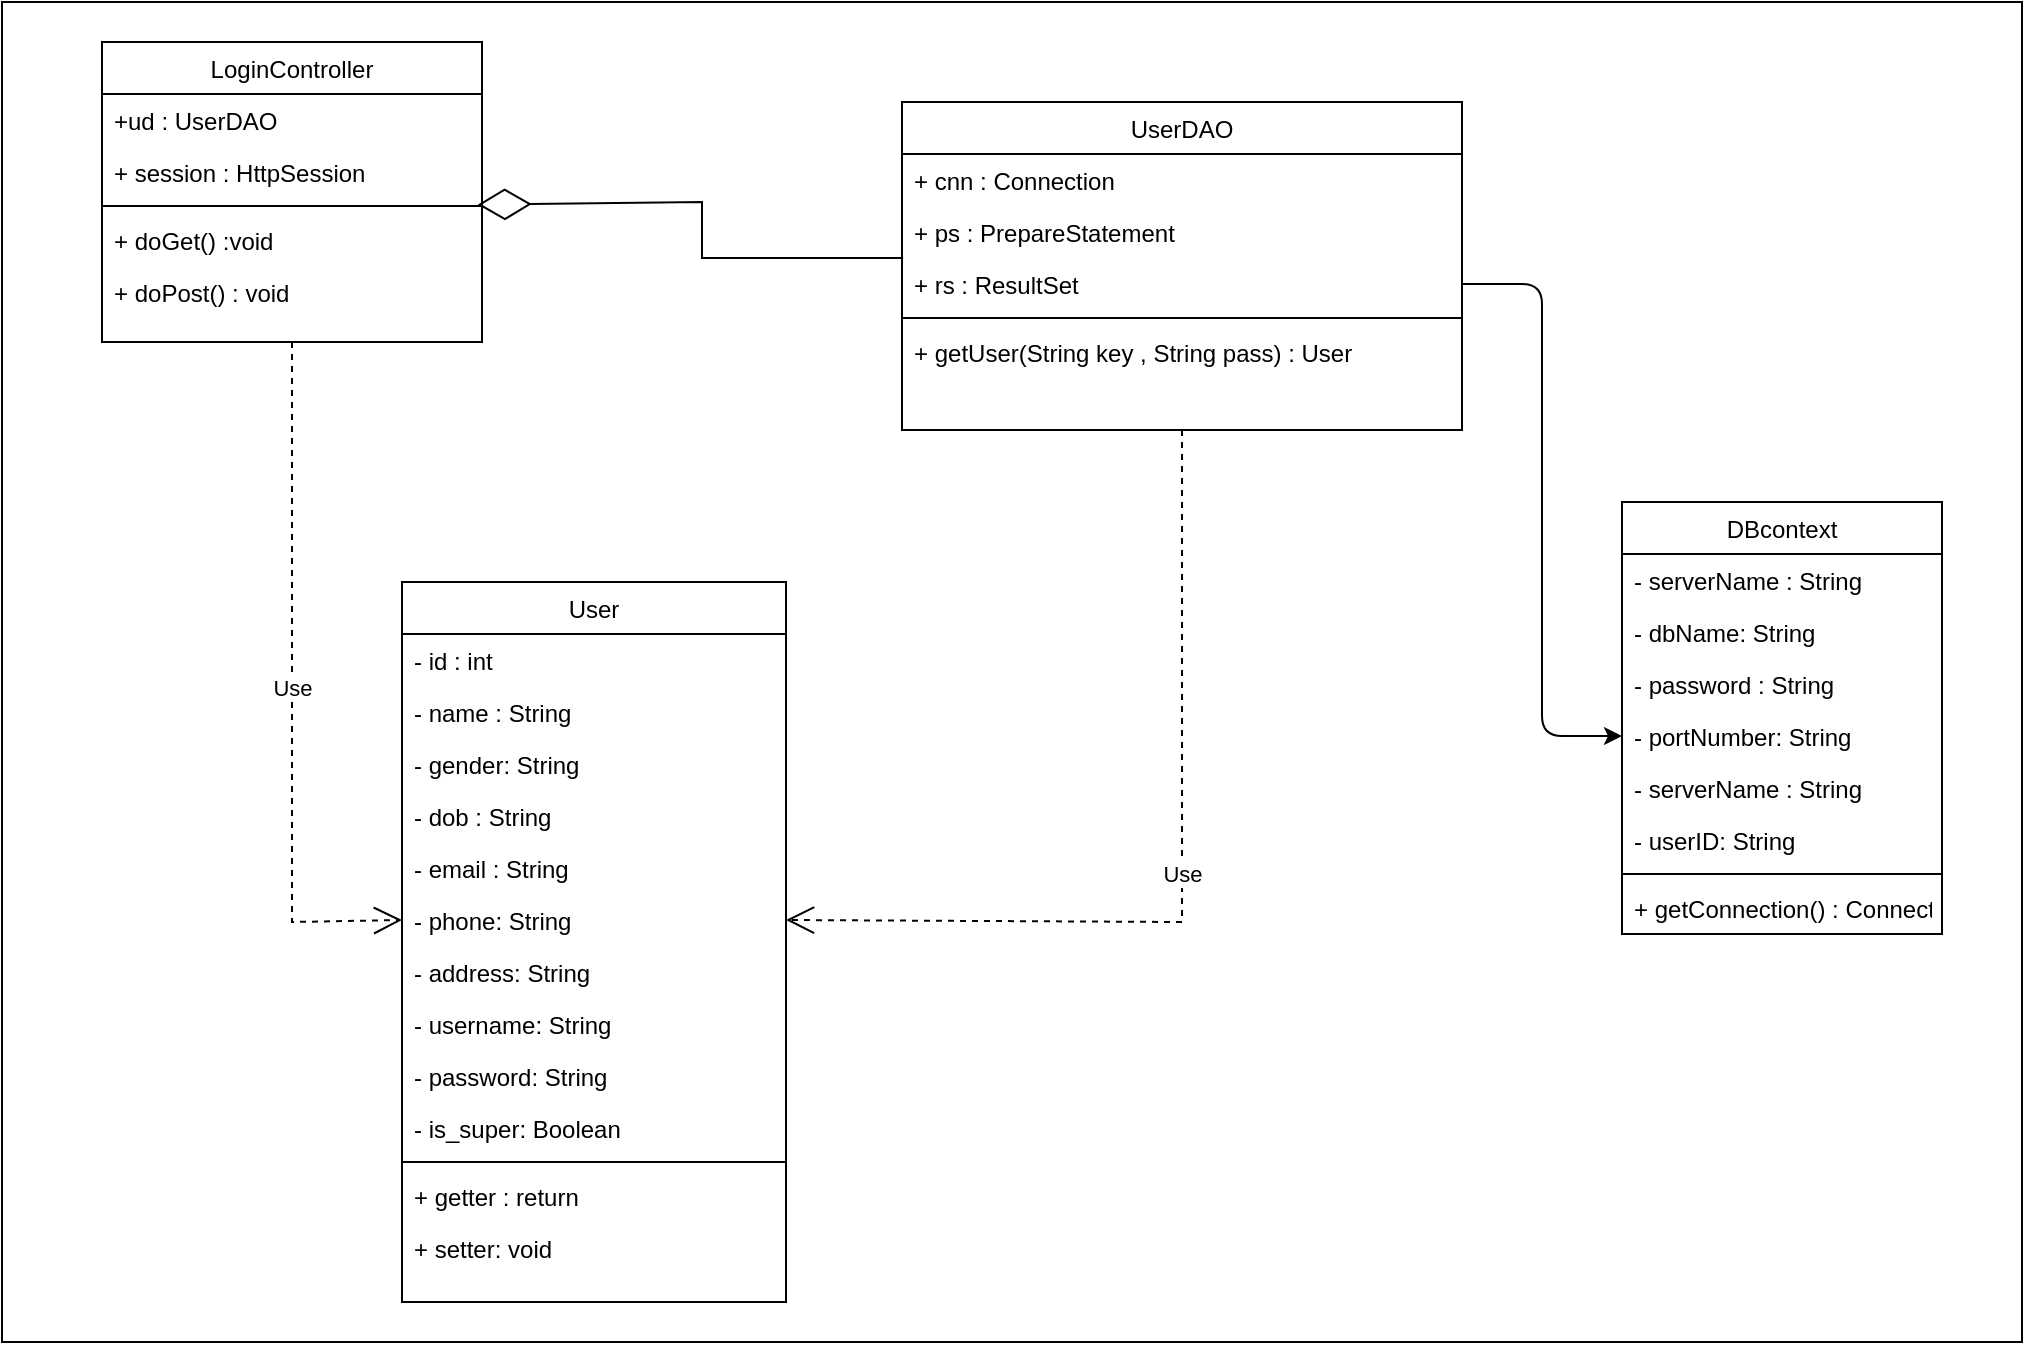 <mxfile version="20.5.1" type="device" pages="6"><diagram id="C5RBs43oDa-KdzZeNtuy" name="login 1"><mxGraphModel dx="1378" dy="760" grid="1" gridSize="10" guides="1" tooltips="1" connect="1" arrows="1" fold="1" page="1" pageScale="1" pageWidth="827" pageHeight="1169" math="0" shadow="0"><root><mxCell id="WIyWlLk6GJQsqaUBKTNV-0"/><mxCell id="WIyWlLk6GJQsqaUBKTNV-1" parent="WIyWlLk6GJQsqaUBKTNV-0"/><mxCell id="rSzvGzvIc5YxKGumyU7l-23" value="" style="rounded=0;whiteSpace=wrap;html=1;fontColor=none;fillColor=default;" parent="WIyWlLk6GJQsqaUBKTNV-1" vertex="1"><mxGeometry x="50" y="80" width="1010" height="670" as="geometry"/></mxCell><mxCell id="zkfFHV4jXpPFQw0GAbJ--6" value="UserDAO" style="swimlane;fontStyle=0;align=center;verticalAlign=top;childLayout=stackLayout;horizontal=1;startSize=26;horizontalStack=0;resizeParent=1;resizeLast=0;collapsible=1;marginBottom=0;rounded=0;shadow=0;strokeWidth=1;" parent="WIyWlLk6GJQsqaUBKTNV-1" vertex="1"><mxGeometry x="500" y="130" width="280" height="164" as="geometry"><mxRectangle x="130" y="380" width="160" height="26" as="alternateBounds"/></mxGeometry></mxCell><mxCell id="zkfFHV4jXpPFQw0GAbJ--7" value="+ cnn : Connection " style="text;align=left;verticalAlign=top;spacingLeft=4;spacingRight=4;overflow=hidden;rotatable=0;points=[[0,0.5],[1,0.5]];portConstraint=eastwest;" parent="zkfFHV4jXpPFQw0GAbJ--6" vertex="1"><mxGeometry y="26" width="280" height="26" as="geometry"/></mxCell><mxCell id="zkfFHV4jXpPFQw0GAbJ--8" value="+ ps : PrepareStatement" style="text;align=left;verticalAlign=top;spacingLeft=4;spacingRight=4;overflow=hidden;rotatable=0;points=[[0,0.5],[1,0.5]];portConstraint=eastwest;rounded=0;shadow=0;html=0;" parent="zkfFHV4jXpPFQw0GAbJ--6" vertex="1"><mxGeometry y="52" width="280" height="26" as="geometry"/></mxCell><mxCell id="rSzvGzvIc5YxKGumyU7l-11" value="+ rs : ResultSet" style="text;align=left;verticalAlign=top;spacingLeft=4;spacingRight=4;overflow=hidden;rotatable=0;points=[[0,0.5],[1,0.5]];portConstraint=eastwest;rounded=0;shadow=0;html=0;" parent="zkfFHV4jXpPFQw0GAbJ--6" vertex="1"><mxGeometry y="78" width="280" height="26" as="geometry"/></mxCell><mxCell id="zkfFHV4jXpPFQw0GAbJ--9" value="" style="line;html=1;strokeWidth=1;align=left;verticalAlign=middle;spacingTop=-1;spacingLeft=3;spacingRight=3;rotatable=0;labelPosition=right;points=[];portConstraint=eastwest;" parent="zkfFHV4jXpPFQw0GAbJ--6" vertex="1"><mxGeometry y="104" width="280" height="8" as="geometry"/></mxCell><mxCell id="zkfFHV4jXpPFQw0GAbJ--11" value="+ getUser(String key , String pass) : User " style="text;align=left;verticalAlign=top;spacingLeft=4;spacingRight=4;overflow=hidden;rotatable=0;points=[[0,0.5],[1,0.5]];portConstraint=eastwest;" parent="zkfFHV4jXpPFQw0GAbJ--6" vertex="1"><mxGeometry y="112" width="280" height="26" as="geometry"/></mxCell><mxCell id="zkfFHV4jXpPFQw0GAbJ--13" value="DBcontext" style="swimlane;fontStyle=0;align=center;verticalAlign=top;childLayout=stackLayout;horizontal=1;startSize=26;horizontalStack=0;resizeParent=1;resizeLast=0;collapsible=1;marginBottom=0;rounded=0;shadow=0;strokeWidth=1;" parent="WIyWlLk6GJQsqaUBKTNV-1" vertex="1"><mxGeometry x="860" y="330" width="160" height="216" as="geometry"><mxRectangle x="340" y="380" width="170" height="26" as="alternateBounds"/></mxGeometry></mxCell><mxCell id="zkfFHV4jXpPFQw0GAbJ--14" value="- serverName : String" style="text;align=left;verticalAlign=top;spacingLeft=4;spacingRight=4;overflow=hidden;rotatable=0;points=[[0,0.5],[1,0.5]];portConstraint=eastwest;" parent="zkfFHV4jXpPFQw0GAbJ--13" vertex="1"><mxGeometry y="26" width="160" height="26" as="geometry"/></mxCell><mxCell id="rSzvGzvIc5YxKGumyU7l-14" value="- dbName: String" style="text;align=left;verticalAlign=top;spacingLeft=4;spacingRight=4;overflow=hidden;rotatable=0;points=[[0,0.5],[1,0.5]];portConstraint=eastwest;" parent="zkfFHV4jXpPFQw0GAbJ--13" vertex="1"><mxGeometry y="52" width="160" height="26" as="geometry"/></mxCell><mxCell id="rSzvGzvIc5YxKGumyU7l-17" value="- password : String" style="text;align=left;verticalAlign=top;spacingLeft=4;spacingRight=4;overflow=hidden;rotatable=0;points=[[0,0.5],[1,0.5]];portConstraint=eastwest;" parent="zkfFHV4jXpPFQw0GAbJ--13" vertex="1"><mxGeometry y="78" width="160" height="26" as="geometry"/></mxCell><mxCell id="rSzvGzvIc5YxKGumyU7l-16" value="- portNumber: String" style="text;align=left;verticalAlign=top;spacingLeft=4;spacingRight=4;overflow=hidden;rotatable=0;points=[[0,0.5],[1,0.5]];portConstraint=eastwest;" parent="zkfFHV4jXpPFQw0GAbJ--13" vertex="1"><mxGeometry y="104" width="160" height="26" as="geometry"/></mxCell><mxCell id="rSzvGzvIc5YxKGumyU7l-18" value="- serverName : String" style="text;align=left;verticalAlign=top;spacingLeft=4;spacingRight=4;overflow=hidden;rotatable=0;points=[[0,0.5],[1,0.5]];portConstraint=eastwest;" parent="zkfFHV4jXpPFQw0GAbJ--13" vertex="1"><mxGeometry y="130" width="160" height="26" as="geometry"/></mxCell><mxCell id="rSzvGzvIc5YxKGumyU7l-15" value="- userID: String" style="text;align=left;verticalAlign=top;spacingLeft=4;spacingRight=4;overflow=hidden;rotatable=0;points=[[0,0.5],[1,0.5]];portConstraint=eastwest;" parent="zkfFHV4jXpPFQw0GAbJ--13" vertex="1"><mxGeometry y="156" width="160" height="26" as="geometry"/></mxCell><mxCell id="zkfFHV4jXpPFQw0GAbJ--15" value="" style="line;html=1;strokeWidth=1;align=left;verticalAlign=middle;spacingTop=-1;spacingLeft=3;spacingRight=3;rotatable=0;labelPosition=right;points=[];portConstraint=eastwest;" parent="zkfFHV4jXpPFQw0GAbJ--13" vertex="1"><mxGeometry y="182" width="160" height="8" as="geometry"/></mxCell><mxCell id="rSzvGzvIc5YxKGumyU7l-19" value="+ getConnection() : Connection" style="text;align=left;verticalAlign=top;spacingLeft=4;spacingRight=4;overflow=hidden;rotatable=0;points=[[0,0.5],[1,0.5]];portConstraint=eastwest;" parent="zkfFHV4jXpPFQw0GAbJ--13" vertex="1"><mxGeometry y="190" width="160" height="26" as="geometry"/></mxCell><mxCell id="zkfFHV4jXpPFQw0GAbJ--17" value="User" style="swimlane;fontStyle=0;align=center;verticalAlign=top;childLayout=stackLayout;horizontal=1;startSize=26;horizontalStack=0;resizeParent=1;resizeLast=0;collapsible=1;marginBottom=0;rounded=0;shadow=0;strokeWidth=1;" parent="WIyWlLk6GJQsqaUBKTNV-1" vertex="1"><mxGeometry x="250" y="370" width="192" height="360" as="geometry"><mxRectangle x="550" y="140" width="160" height="26" as="alternateBounds"/></mxGeometry></mxCell><mxCell id="zkfFHV4jXpPFQw0GAbJ--18" value="- id : int" style="text;align=left;verticalAlign=top;spacingLeft=4;spacingRight=4;overflow=hidden;rotatable=0;points=[[0,0.5],[1,0.5]];portConstraint=eastwest;" parent="zkfFHV4jXpPFQw0GAbJ--17" vertex="1"><mxGeometry y="26" width="192" height="26" as="geometry"/></mxCell><mxCell id="zkfFHV4jXpPFQw0GAbJ--19" value="- name : String" style="text;align=left;verticalAlign=top;spacingLeft=4;spacingRight=4;overflow=hidden;rotatable=0;points=[[0,0.5],[1,0.5]];portConstraint=eastwest;rounded=0;shadow=0;html=0;" parent="zkfFHV4jXpPFQw0GAbJ--17" vertex="1"><mxGeometry y="52" width="192" height="26" as="geometry"/></mxCell><mxCell id="rSzvGzvIc5YxKGumyU7l-0" value="- gender: String" style="text;align=left;verticalAlign=top;spacingLeft=4;spacingRight=4;overflow=hidden;rotatable=0;points=[[0,0.5],[1,0.5]];portConstraint=eastwest;rounded=0;shadow=0;html=0;" parent="zkfFHV4jXpPFQw0GAbJ--17" vertex="1"><mxGeometry y="78" width="192" height="26" as="geometry"/></mxCell><mxCell id="rSzvGzvIc5YxKGumyU7l-3" value="- dob : String" style="text;align=left;verticalAlign=top;spacingLeft=4;spacingRight=4;overflow=hidden;rotatable=0;points=[[0,0.5],[1,0.5]];portConstraint=eastwest;rounded=0;shadow=0;html=0;" parent="zkfFHV4jXpPFQw0GAbJ--17" vertex="1"><mxGeometry y="104" width="192" height="26" as="geometry"/></mxCell><mxCell id="rSzvGzvIc5YxKGumyU7l-4" value="- email : String" style="text;align=left;verticalAlign=top;spacingLeft=4;spacingRight=4;overflow=hidden;rotatable=0;points=[[0,0.5],[1,0.5]];portConstraint=eastwest;rounded=0;shadow=0;html=0;" parent="zkfFHV4jXpPFQw0GAbJ--17" vertex="1"><mxGeometry y="130" width="192" height="26" as="geometry"/></mxCell><mxCell id="rSzvGzvIc5YxKGumyU7l-2" value="- phone: String" style="text;align=left;verticalAlign=top;spacingLeft=4;spacingRight=4;overflow=hidden;rotatable=0;points=[[0,0.5],[1,0.5]];portConstraint=eastwest;rounded=0;shadow=0;html=0;" parent="zkfFHV4jXpPFQw0GAbJ--17" vertex="1"><mxGeometry y="156" width="192" height="26" as="geometry"/></mxCell><mxCell id="rSzvGzvIc5YxKGumyU7l-5" value="- address: String" style="text;align=left;verticalAlign=top;spacingLeft=4;spacingRight=4;overflow=hidden;rotatable=0;points=[[0,0.5],[1,0.5]];portConstraint=eastwest;rounded=0;shadow=0;html=0;" parent="zkfFHV4jXpPFQw0GAbJ--17" vertex="1"><mxGeometry y="182" width="192" height="26" as="geometry"/></mxCell><mxCell id="rSzvGzvIc5YxKGumyU7l-6" value="- username: String" style="text;align=left;verticalAlign=top;spacingLeft=4;spacingRight=4;overflow=hidden;rotatable=0;points=[[0,0.5],[1,0.5]];portConstraint=eastwest;rounded=0;shadow=0;html=0;" parent="zkfFHV4jXpPFQw0GAbJ--17" vertex="1"><mxGeometry y="208" width="192" height="26" as="geometry"/></mxCell><mxCell id="rSzvGzvIc5YxKGumyU7l-7" value="- password: String" style="text;align=left;verticalAlign=top;spacingLeft=4;spacingRight=4;overflow=hidden;rotatable=0;points=[[0,0.5],[1,0.5]];portConstraint=eastwest;rounded=0;shadow=0;html=0;" parent="zkfFHV4jXpPFQw0GAbJ--17" vertex="1"><mxGeometry y="234" width="192" height="26" as="geometry"/></mxCell><mxCell id="rSzvGzvIc5YxKGumyU7l-8" value="- is_super: Boolean" style="text;align=left;verticalAlign=top;spacingLeft=4;spacingRight=4;overflow=hidden;rotatable=0;points=[[0,0.5],[1,0.5]];portConstraint=eastwest;rounded=0;shadow=0;html=0;" parent="zkfFHV4jXpPFQw0GAbJ--17" vertex="1"><mxGeometry y="260" width="192" height="26" as="geometry"/></mxCell><mxCell id="MJUpOFoem9TCSlOz1Wcb-0" value="" style="line;strokeWidth=1;fillColor=none;align=left;verticalAlign=middle;spacingTop=-1;spacingLeft=3;spacingRight=3;rotatable=0;labelPosition=right;points=[];portConstraint=eastwest;strokeColor=inherit;" parent="zkfFHV4jXpPFQw0GAbJ--17" vertex="1"><mxGeometry y="286" width="192" height="8" as="geometry"/></mxCell><mxCell id="MJUpOFoem9TCSlOz1Wcb-1" value="+ getter : return" style="text;strokeColor=none;fillColor=none;align=left;verticalAlign=top;spacingLeft=4;spacingRight=4;overflow=hidden;rotatable=0;points=[[0,0.5],[1,0.5]];portConstraint=eastwest;" parent="zkfFHV4jXpPFQw0GAbJ--17" vertex="1"><mxGeometry y="294" width="192" height="26" as="geometry"/></mxCell><mxCell id="MJUpOFoem9TCSlOz1Wcb-2" value="+ setter: void" style="text;strokeColor=none;fillColor=none;align=left;verticalAlign=top;spacingLeft=4;spacingRight=4;overflow=hidden;rotatable=0;points=[[0,0.5],[1,0.5]];portConstraint=eastwest;" parent="zkfFHV4jXpPFQw0GAbJ--17" vertex="1"><mxGeometry y="320" width="192" height="26" as="geometry"/></mxCell><mxCell id="rSzvGzvIc5YxKGumyU7l-21" style="edgeStyle=orthogonalEdgeStyle;rounded=1;orthogonalLoop=1;jettySize=auto;html=1;entryX=0;entryY=0.5;entryDx=0;entryDy=0;fontColor=none;" parent="WIyWlLk6GJQsqaUBKTNV-1" source="rSzvGzvIc5YxKGumyU7l-11" target="rSzvGzvIc5YxKGumyU7l-16" edge="1"><mxGeometry relative="1" as="geometry"/></mxCell><mxCell id="JIZuw2DqNgOlMlJ4xs9W-0" value="LoginController" style="swimlane;fontStyle=0;align=center;verticalAlign=top;childLayout=stackLayout;horizontal=1;startSize=26;horizontalStack=0;resizeParent=1;resizeLast=0;collapsible=1;marginBottom=0;rounded=0;shadow=0;strokeWidth=1;" parent="WIyWlLk6GJQsqaUBKTNV-1" vertex="1"><mxGeometry x="100" y="100" width="190" height="150" as="geometry"><mxRectangle x="130" y="380" width="160" height="26" as="alternateBounds"/></mxGeometry></mxCell><mxCell id="JIZuw2DqNgOlMlJ4xs9W-1" value="+ud : UserDAO" style="text;align=left;verticalAlign=top;spacingLeft=4;spacingRight=4;overflow=hidden;rotatable=0;points=[[0,0.5],[1,0.5]];portConstraint=eastwest;" parent="JIZuw2DqNgOlMlJ4xs9W-0" vertex="1"><mxGeometry y="26" width="190" height="26" as="geometry"/></mxCell><mxCell id="JIZuw2DqNgOlMlJ4xs9W-2" value="+ session : HttpSession" style="text;align=left;verticalAlign=top;spacingLeft=4;spacingRight=4;overflow=hidden;rotatable=0;points=[[0,0.5],[1,0.5]];portConstraint=eastwest;rounded=0;shadow=0;html=0;" parent="JIZuw2DqNgOlMlJ4xs9W-0" vertex="1"><mxGeometry y="52" width="190" height="26" as="geometry"/></mxCell><mxCell id="JIZuw2DqNgOlMlJ4xs9W-4" value="" style="line;html=1;strokeWidth=1;align=left;verticalAlign=middle;spacingTop=-1;spacingLeft=3;spacingRight=3;rotatable=0;labelPosition=right;points=[];portConstraint=eastwest;" parent="JIZuw2DqNgOlMlJ4xs9W-0" vertex="1"><mxGeometry y="78" width="190" height="8" as="geometry"/></mxCell><mxCell id="JIZuw2DqNgOlMlJ4xs9W-5" value="+ doGet() :void" style="text;align=left;verticalAlign=top;spacingLeft=4;spacingRight=4;overflow=hidden;rotatable=0;points=[[0,0.5],[1,0.5]];portConstraint=eastwest;" parent="JIZuw2DqNgOlMlJ4xs9W-0" vertex="1"><mxGeometry y="86" width="190" height="26" as="geometry"/></mxCell><mxCell id="JIZuw2DqNgOlMlJ4xs9W-14" value="+ doPost() : void" style="text;strokeColor=none;fillColor=none;align=left;verticalAlign=top;spacingLeft=4;spacingRight=4;overflow=hidden;rotatable=0;points=[[0,0.5],[1,0.5]];portConstraint=eastwest;" parent="JIZuw2DqNgOlMlJ4xs9W-0" vertex="1"><mxGeometry y="112" width="190" height="26" as="geometry"/></mxCell><mxCell id="JIZuw2DqNgOlMlJ4xs9W-8" value="Use" style="endArrow=open;endSize=12;dashed=1;html=1;rounded=0;exitX=0.5;exitY=1;exitDx=0;exitDy=0;entryX=0;entryY=0.5;entryDx=0;entryDy=0;" parent="WIyWlLk6GJQsqaUBKTNV-1" source="JIZuw2DqNgOlMlJ4xs9W-0" target="rSzvGzvIc5YxKGumyU7l-2" edge="1"><mxGeometry width="160" relative="1" as="geometry"><mxPoint x="10" y="460" as="sourcePoint"/><mxPoint x="170" y="460" as="targetPoint"/><Array as="points"><mxPoint x="195" y="540"/></Array></mxGeometry></mxCell><mxCell id="JIZuw2DqNgOlMlJ4xs9W-15" value="Use" style="endArrow=open;endSize=12;dashed=1;html=1;rounded=0;entryX=1;entryY=0.5;entryDx=0;entryDy=0;exitX=0.5;exitY=1;exitDx=0;exitDy=0;" parent="WIyWlLk6GJQsqaUBKTNV-1" source="zkfFHV4jXpPFQw0GAbJ--6" target="rSzvGzvIc5YxKGumyU7l-2" edge="1"><mxGeometry width="160" relative="1" as="geometry"><mxPoint x="650" y="290" as="sourcePoint"/><mxPoint x="730" y="470" as="targetPoint"/><Array as="points"><mxPoint x="640" y="540"/></Array></mxGeometry></mxCell><mxCell id="JIZuw2DqNgOlMlJ4xs9W-18" value="" style="endArrow=diamondThin;endFill=0;endSize=24;html=1;rounded=0;entryX=0.989;entryY=0.417;entryDx=0;entryDy=0;entryPerimeter=0;exitX=0.002;exitY=0;exitDx=0;exitDy=0;exitPerimeter=0;" parent="WIyWlLk6GJQsqaUBKTNV-1" source="rSzvGzvIc5YxKGumyU7l-11" target="JIZuw2DqNgOlMlJ4xs9W-4" edge="1"><mxGeometry width="160" relative="1" as="geometry"><mxPoint x="40" y="400" as="sourcePoint"/><mxPoint x="200" y="400" as="targetPoint"/><Array as="points"><mxPoint x="400" y="208"/><mxPoint x="400" y="180"/></Array></mxGeometry></mxCell></root></mxGraphModel></diagram><diagram id="cGYyQBRNKzp6In1DXexz" name="login 2"><mxGraphModel dx="1975" dy="583" grid="1" gridSize="10" guides="1" tooltips="1" connect="1" arrows="1" fold="1" page="1" pageScale="1" pageWidth="827" pageHeight="1169" math="0" shadow="0"><root><mxCell id="0"/><mxCell id="1" parent="0"/><mxCell id="rFHO07vqlyXGqtOydq3v-79" value="" style="rounded=0;whiteSpace=wrap;html=1;" vertex="1" parent="1"><mxGeometry x="-90" y="130" width="840" height="730" as="geometry"/></mxCell><mxCell id="rFHO07vqlyXGqtOydq3v-37" value="Account Exist" style="shape=umlFrame;whiteSpace=wrap;html=1;" vertex="1" parent="1"><mxGeometry x="-50" y="370" width="740" height="180" as="geometry"/></mxCell><mxCell id="rFHO07vqlyXGqtOydq3v-36" value="Admin" style="shape=umlFrame;whiteSpace=wrap;html=1;" vertex="1" parent="1"><mxGeometry x="10" y="470" width="380" height="60" as="geometry"/></mxCell><mxCell id="rFHO07vqlyXGqtOydq3v-35" value="User" style="shape=umlFrame;whiteSpace=wrap;html=1;" vertex="1" parent="1"><mxGeometry x="10" y="400" width="380" height="60" as="geometry"/></mxCell><mxCell id="rFHO07vqlyXGqtOydq3v-1" value="" style="shape=umlLifeline;participant=umlActor;perimeter=lifelinePerimeter;whiteSpace=wrap;html=1;container=1;collapsible=0;recursiveResize=0;verticalAlign=top;spacingTop=36;outlineConnect=0;" vertex="1" parent="1"><mxGeometry x="70" y="160" width="20" height="660" as="geometry"/></mxCell><mxCell id="rFHO07vqlyXGqtOydq3v-9" value="Input username &lt;br&gt;and password" style="html=1;verticalAlign=bottom;endArrow=block;rounded=0;" edge="1" parent="rFHO07vqlyXGqtOydq3v-1" target="rFHO07vqlyXGqtOydq3v-10"><mxGeometry width="80" relative="1" as="geometry"><mxPoint x="10" y="80" as="sourcePoint"/><mxPoint x="90" y="80" as="targetPoint"/></mxGeometry></mxCell><mxCell id="rFHO07vqlyXGqtOydq3v-12" value="Click Login" style="html=1;verticalAlign=bottom;endArrow=block;rounded=0;" edge="1" parent="rFHO07vqlyXGqtOydq3v-1" target="rFHO07vqlyXGqtOydq3v-10"><mxGeometry width="80" relative="1" as="geometry"><mxPoint x="10" y="120" as="sourcePoint"/><mxPoint x="90" y="120" as="targetPoint"/></mxGeometry></mxCell><mxCell id="rFHO07vqlyXGqtOydq3v-2" value="LoginScreen" style="shape=umlLifeline;perimeter=lifelinePerimeter;whiteSpace=wrap;html=1;container=1;collapsible=0;recursiveResize=0;outlineConnect=0;" vertex="1" parent="1"><mxGeometry x="180" y="160" width="100" height="670" as="geometry"/></mxCell><mxCell id="rFHO07vqlyXGqtOydq3v-10" value="" style="html=1;points=[];perimeter=orthogonalPerimeter;" vertex="1" parent="rFHO07vqlyXGqtOydq3v-2"><mxGeometry x="45" y="70" width="10" height="80" as="geometry"/></mxCell><mxCell id="rFHO07vqlyXGqtOydq3v-75" value="" style="html=1;points=[];perimeter=orthogonalPerimeter;" vertex="1" parent="rFHO07vqlyXGqtOydq3v-2"><mxGeometry x="45" y="610" width="10" height="40" as="geometry"/></mxCell><mxCell id="rFHO07vqlyXGqtOydq3v-3" value="LoginController" style="shape=umlLifeline;perimeter=lifelinePerimeter;whiteSpace=wrap;html=1;container=1;collapsible=0;recursiveResize=0;outlineConnect=0;" vertex="1" parent="1"><mxGeometry x="314" y="160" width="100" height="670" as="geometry"/></mxCell><mxCell id="rFHO07vqlyXGqtOydq3v-21" value="" style="html=1;points=[];perimeter=orthogonalPerimeter;" vertex="1" parent="rFHO07vqlyXGqtOydq3v-3"><mxGeometry x="45" y="130" width="10" height="60" as="geometry"/></mxCell><mxCell id="rFHO07vqlyXGqtOydq3v-32" value="" style="html=1;points=[];perimeter=orthogonalPerimeter;" vertex="1" parent="rFHO07vqlyXGqtOydq3v-3"><mxGeometry x="45" y="260" width="10" height="90" as="geometry"/></mxCell><mxCell id="rFHO07vqlyXGqtOydq3v-72" value="" style="html=1;points=[];perimeter=orthogonalPerimeter;" vertex="1" parent="rFHO07vqlyXGqtOydq3v-3"><mxGeometry x="45" y="480" width="10" height="40" as="geometry"/></mxCell><mxCell id="rFHO07vqlyXGqtOydq3v-4" value="UserDAO" style="shape=umlLifeline;perimeter=lifelinePerimeter;whiteSpace=wrap;html=1;container=1;collapsible=0;recursiveResize=0;outlineConnect=0;" vertex="1" parent="1"><mxGeometry x="460" y="160" width="100" height="670" as="geometry"/></mxCell><mxCell id="rFHO07vqlyXGqtOydq3v-23" value="" style="html=1;points=[];perimeter=orthogonalPerimeter;" vertex="1" parent="rFHO07vqlyXGqtOydq3v-4"><mxGeometry x="45" y="160" width="10" height="40" as="geometry"/></mxCell><mxCell id="rFHO07vqlyXGqtOydq3v-28" value="" style="html=1;points=[];perimeter=orthogonalPerimeter;" vertex="1" parent="rFHO07vqlyXGqtOydq3v-4"><mxGeometry x="45" y="250" width="10" height="30" as="geometry"/></mxCell><mxCell id="rFHO07vqlyXGqtOydq3v-68" value="" style="html=1;points=[];perimeter=orthogonalPerimeter;" vertex="1" parent="rFHO07vqlyXGqtOydq3v-4"><mxGeometry x="46" y="470" width="10" height="30" as="geometry"/></mxCell><mxCell id="rFHO07vqlyXGqtOydq3v-69" value="return null" style="html=1;verticalAlign=bottom;endArrow=open;dashed=1;endSize=8;rounded=0;exitX=0.057;exitY=0.614;exitDx=0;exitDy=0;exitPerimeter=0;" edge="1" parent="rFHO07vqlyXGqtOydq3v-4" target="rFHO07vqlyXGqtOydq3v-68"><mxGeometry relative="1" as="geometry"><mxPoint x="186.57" y="472.28" as="sourcePoint"/><mxPoint x="101" y="480" as="targetPoint"/></mxGeometry></mxCell><mxCell id="rFHO07vqlyXGqtOydq3v-70" value="return null" style="html=1;verticalAlign=bottom;endArrow=open;dashed=1;endSize=8;rounded=0;exitX=0.057;exitY=0.667;exitDx=0;exitDy=0;exitPerimeter=0;" edge="1" parent="rFHO07vqlyXGqtOydq3v-4" source="rFHO07vqlyXGqtOydq3v-68"><mxGeometry relative="1" as="geometry"><mxPoint x="21" y="490" as="sourcePoint"/><mxPoint x="-90" y="490.01" as="targetPoint"/></mxGeometry></mxCell><mxCell id="rFHO07vqlyXGqtOydq3v-5" value="DB" style="shape=umlLifeline;perimeter=lifelinePerimeter;whiteSpace=wrap;html=1;container=1;collapsible=0;recursiveResize=0;outlineConnect=0;" vertex="1" parent="1"><mxGeometry x="600" y="160" width="100" height="670" as="geometry"/></mxCell><mxCell id="rFHO07vqlyXGqtOydq3v-25" value="" style="html=1;points=[];perimeter=orthogonalPerimeter;" vertex="1" parent="rFHO07vqlyXGqtOydq3v-5"><mxGeometry x="45" y="180" width="10" height="20" as="geometry"/></mxCell><mxCell id="rFHO07vqlyXGqtOydq3v-26" value="" style="html=1;points=[];perimeter=orthogonalPerimeter;" vertex="1" parent="rFHO07vqlyXGqtOydq3v-5"><mxGeometry x="45" y="240" width="10" height="20" as="geometry"/></mxCell><mxCell id="rFHO07vqlyXGqtOydq3v-71" value="" style="html=1;points=[];perimeter=orthogonalPerimeter;" vertex="1" parent="rFHO07vqlyXGqtOydq3v-5"><mxGeometry x="45" y="460" width="10" height="20" as="geometry"/></mxCell><mxCell id="rFHO07vqlyXGqtOydq3v-20" value="sendRequest()" style="html=1;verticalAlign=bottom;endArrow=block;rounded=0;exitX=0.971;exitY=0.879;exitDx=0;exitDy=0;exitPerimeter=0;" edge="1" parent="1" source="rFHO07vqlyXGqtOydq3v-10" target="rFHO07vqlyXGqtOydq3v-21"><mxGeometry width="80" relative="1" as="geometry"><mxPoint x="250" y="300" as="sourcePoint"/><mxPoint x="330" y="300" as="targetPoint"/></mxGeometry></mxCell><mxCell id="rFHO07vqlyXGqtOydq3v-22" value="getUser()" style="html=1;verticalAlign=bottom;endArrow=block;rounded=0;exitX=1.114;exitY=0.714;exitDx=0;exitDy=0;exitPerimeter=0;" edge="1" parent="1" source="rFHO07vqlyXGqtOydq3v-21" target="rFHO07vqlyXGqtOydq3v-23"><mxGeometry width="80" relative="1" as="geometry"><mxPoint x="400" y="330" as="sourcePoint"/><mxPoint x="480" y="330" as="targetPoint"/></mxGeometry></mxCell><mxCell id="rFHO07vqlyXGqtOydq3v-24" value="Query in DB" style="html=1;verticalAlign=bottom;endArrow=block;rounded=0;exitX=1.029;exitY=0.726;exitDx=0;exitDy=0;exitPerimeter=0;" edge="1" parent="1" source="rFHO07vqlyXGqtOydq3v-23" target="rFHO07vqlyXGqtOydq3v-25"><mxGeometry width="80" relative="1" as="geometry"><mxPoint x="520" y="350" as="sourcePoint"/><mxPoint x="600" y="350" as="targetPoint"/></mxGeometry></mxCell><mxCell id="rFHO07vqlyXGqtOydq3v-27" value="return User" style="html=1;verticalAlign=bottom;endArrow=open;dashed=1;endSize=8;rounded=0;exitX=0.057;exitY=0.614;exitDx=0;exitDy=0;exitPerimeter=0;" edge="1" parent="1" source="rFHO07vqlyXGqtOydq3v-26" target="rFHO07vqlyXGqtOydq3v-28"><mxGeometry relative="1" as="geometry"><mxPoint x="640" y="420" as="sourcePoint"/><mxPoint x="560" y="420" as="targetPoint"/></mxGeometry></mxCell><mxCell id="rFHO07vqlyXGqtOydq3v-31" value="return User" style="html=1;verticalAlign=bottom;endArrow=open;dashed=1;endSize=8;rounded=0;exitX=0.057;exitY=0.667;exitDx=0;exitDy=0;exitPerimeter=0;" edge="1" parent="1" source="rFHO07vqlyXGqtOydq3v-28" target="rFHO07vqlyXGqtOydq3v-32"><mxGeometry relative="1" as="geometry"><mxPoint x="480" y="430" as="sourcePoint"/><mxPoint x="400" y="430" as="targetPoint"/></mxGeometry></mxCell><mxCell id="rFHO07vqlyXGqtOydq3v-33" value="redirect to Formal Page" style="html=1;verticalAlign=bottom;endArrow=block;rounded=0;" edge="1" parent="1" target="rFHO07vqlyXGqtOydq3v-1"><mxGeometry width="80" relative="1" as="geometry"><mxPoint x="360" y="440" as="sourcePoint"/><mxPoint x="140" y="440" as="targetPoint"/></mxGeometry></mxCell><mxCell id="rFHO07vqlyXGqtOydq3v-34" value="redirect to DashBoard" style="html=1;verticalAlign=bottom;endArrow=block;rounded=0;exitX=-0.086;exitY=0.879;exitDx=0;exitDy=0;exitPerimeter=0;" edge="1" parent="1" source="rFHO07vqlyXGqtOydq3v-32" target="rFHO07vqlyXGqtOydq3v-1"><mxGeometry width="80" relative="1" as="geometry"><mxPoint x="140" y="510" as="sourcePoint"/><mxPoint x="220" y="510" as="targetPoint"/></mxGeometry></mxCell><mxCell id="rFHO07vqlyXGqtOydq3v-73" value="redirect and &lt;br&gt;Display notice" style="html=1;verticalAlign=bottom;endArrow=block;rounded=0;" edge="1" parent="1"><mxGeometry width="80" relative="1" as="geometry"><mxPoint x="360.19" y="670" as="sourcePoint"/><mxPoint x="230" y="670" as="targetPoint"/></mxGeometry></mxCell><mxCell id="rFHO07vqlyXGqtOydq3v-74" value="Account not Exist" style="shape=umlFrame;whiteSpace=wrap;html=1;" vertex="1" parent="1"><mxGeometry x="-50" y="600" width="740" height="90" as="geometry"/></mxCell><mxCell id="rFHO07vqlyXGqtOydq3v-76" value="Empty&amp;nbsp; input" style="html=1;verticalAlign=bottom;endArrow=block;entryX=0;entryY=0;rounded=0;" edge="1" target="rFHO07vqlyXGqtOydq3v-75" parent="1" source="rFHO07vqlyXGqtOydq3v-1"><mxGeometry relative="1" as="geometry"><mxPoint x="155" y="730" as="sourcePoint"/></mxGeometry></mxCell><mxCell id="rFHO07vqlyXGqtOydq3v-77" value="return" style="html=1;verticalAlign=bottom;endArrow=open;dashed=1;endSize=8;exitX=0;exitY=0.95;rounded=0;" edge="1" source="rFHO07vqlyXGqtOydq3v-75" parent="1" target="rFHO07vqlyXGqtOydq3v-1"><mxGeometry relative="1" as="geometry"><mxPoint x="155" y="806" as="targetPoint"/></mxGeometry></mxCell><mxCell id="rFHO07vqlyXGqtOydq3v-78" value="alt" style="shape=umlFrame;whiteSpace=wrap;html=1;" vertex="1" parent="1"><mxGeometry x="-50" y="750" width="340" height="80" as="geometry"/></mxCell></root></mxGraphModel></diagram><diagram id="LsyHlVOlBrDtJKhvr1u-" name="Page-3"><mxGraphModel dx="2228" dy="699" grid="1" gridSize="10" guides="1" tooltips="1" connect="1" arrows="1" fold="1" page="1" pageScale="1" pageWidth="850" pageHeight="1100" math="0" shadow="0"><root><mxCell id="0"/><mxCell id="1" parent="0"/><mxCell id="y0d2qqHlMZCT1EfQQsL9-1" value="s" style="rounded=0;whiteSpace=wrap;html=1;fontColor=none;fillColor=default;" parent="1" vertex="1"><mxGeometry x="-140" y="50" width="1210" height="720" as="geometry"/></mxCell><mxCell id="y0d2qqHlMZCT1EfQQsL9-2" value="UserDAO" style="swimlane;fontStyle=0;align=center;verticalAlign=top;childLayout=stackLayout;horizontal=1;startSize=26;horizontalStack=0;resizeParent=1;resizeLast=0;collapsible=1;marginBottom=0;rounded=0;shadow=0;strokeWidth=1;" parent="1" vertex="1"><mxGeometry x="500" y="130" width="280" height="164" as="geometry"><mxRectangle x="130" y="380" width="160" height="26" as="alternateBounds"/></mxGeometry></mxCell><mxCell id="y0d2qqHlMZCT1EfQQsL9-3" value="+ cnn : Connection " style="text;align=left;verticalAlign=top;spacingLeft=4;spacingRight=4;overflow=hidden;rotatable=0;points=[[0,0.5],[1,0.5]];portConstraint=eastwest;" parent="y0d2qqHlMZCT1EfQQsL9-2" vertex="1"><mxGeometry y="26" width="280" height="26" as="geometry"/></mxCell><mxCell id="y0d2qqHlMZCT1EfQQsL9-4" value="+ ps : PrepareStatement" style="text;align=left;verticalAlign=top;spacingLeft=4;spacingRight=4;overflow=hidden;rotatable=0;points=[[0,0.5],[1,0.5]];portConstraint=eastwest;rounded=0;shadow=0;html=0;" parent="y0d2qqHlMZCT1EfQQsL9-2" vertex="1"><mxGeometry y="52" width="280" height="26" as="geometry"/></mxCell><mxCell id="y0d2qqHlMZCT1EfQQsL9-5" value="+ rs : ResultSet" style="text;align=left;verticalAlign=top;spacingLeft=4;spacingRight=4;overflow=hidden;rotatable=0;points=[[0,0.5],[1,0.5]];portConstraint=eastwest;rounded=0;shadow=0;html=0;" parent="y0d2qqHlMZCT1EfQQsL9-2" vertex="1"><mxGeometry y="78" width="280" height="26" as="geometry"/></mxCell><mxCell id="y0d2qqHlMZCT1EfQQsL9-6" value="" style="line;html=1;strokeWidth=1;align=left;verticalAlign=middle;spacingTop=-1;spacingLeft=3;spacingRight=3;rotatable=0;labelPosition=right;points=[];portConstraint=eastwest;" parent="y0d2qqHlMZCT1EfQQsL9-2" vertex="1"><mxGeometry y="104" width="280" height="8" as="geometry"/></mxCell><mxCell id="y0d2qqHlMZCT1EfQQsL9-7" value="+ getUser(String key , String pass) : User " style="text;align=left;verticalAlign=top;spacingLeft=4;spacingRight=4;overflow=hidden;rotatable=0;points=[[0,0.5],[1,0.5]];portConstraint=eastwest;" parent="y0d2qqHlMZCT1EfQQsL9-2" vertex="1"><mxGeometry y="112" width="280" height="26" as="geometry"/></mxCell><mxCell id="y0d2qqHlMZCT1EfQQsL9-8" value="DBcontext" style="swimlane;fontStyle=0;align=center;verticalAlign=top;childLayout=stackLayout;horizontal=1;startSize=26;horizontalStack=0;resizeParent=1;resizeLast=0;collapsible=1;marginBottom=0;rounded=0;shadow=0;strokeWidth=1;" parent="1" vertex="1"><mxGeometry x="880" y="340" width="160" height="216" as="geometry"><mxRectangle x="340" y="380" width="170" height="26" as="alternateBounds"/></mxGeometry></mxCell><mxCell id="y0d2qqHlMZCT1EfQQsL9-9" value="- serverName : String" style="text;align=left;verticalAlign=top;spacingLeft=4;spacingRight=4;overflow=hidden;rotatable=0;points=[[0,0.5],[1,0.5]];portConstraint=eastwest;" parent="y0d2qqHlMZCT1EfQQsL9-8" vertex="1"><mxGeometry y="26" width="160" height="26" as="geometry"/></mxCell><mxCell id="y0d2qqHlMZCT1EfQQsL9-10" value="- dbName: String" style="text;align=left;verticalAlign=top;spacingLeft=4;spacingRight=4;overflow=hidden;rotatable=0;points=[[0,0.5],[1,0.5]];portConstraint=eastwest;" parent="y0d2qqHlMZCT1EfQQsL9-8" vertex="1"><mxGeometry y="52" width="160" height="26" as="geometry"/></mxCell><mxCell id="y0d2qqHlMZCT1EfQQsL9-11" value="- password : String" style="text;align=left;verticalAlign=top;spacingLeft=4;spacingRight=4;overflow=hidden;rotatable=0;points=[[0,0.5],[1,0.5]];portConstraint=eastwest;" parent="y0d2qqHlMZCT1EfQQsL9-8" vertex="1"><mxGeometry y="78" width="160" height="26" as="geometry"/></mxCell><mxCell id="y0d2qqHlMZCT1EfQQsL9-12" value="- portNumber: String" style="text;align=left;verticalAlign=top;spacingLeft=4;spacingRight=4;overflow=hidden;rotatable=0;points=[[0,0.5],[1,0.5]];portConstraint=eastwest;" parent="y0d2qqHlMZCT1EfQQsL9-8" vertex="1"><mxGeometry y="104" width="160" height="26" as="geometry"/></mxCell><mxCell id="y0d2qqHlMZCT1EfQQsL9-13" value="- serverName : String" style="text;align=left;verticalAlign=top;spacingLeft=4;spacingRight=4;overflow=hidden;rotatable=0;points=[[0,0.5],[1,0.5]];portConstraint=eastwest;" parent="y0d2qqHlMZCT1EfQQsL9-8" vertex="1"><mxGeometry y="130" width="160" height="26" as="geometry"/></mxCell><mxCell id="y0d2qqHlMZCT1EfQQsL9-14" value="- userID: String" style="text;align=left;verticalAlign=top;spacingLeft=4;spacingRight=4;overflow=hidden;rotatable=0;points=[[0,0.5],[1,0.5]];portConstraint=eastwest;" parent="y0d2qqHlMZCT1EfQQsL9-8" vertex="1"><mxGeometry y="156" width="160" height="26" as="geometry"/></mxCell><mxCell id="y0d2qqHlMZCT1EfQQsL9-15" value="" style="line;html=1;strokeWidth=1;align=left;verticalAlign=middle;spacingTop=-1;spacingLeft=3;spacingRight=3;rotatable=0;labelPosition=right;points=[];portConstraint=eastwest;" parent="y0d2qqHlMZCT1EfQQsL9-8" vertex="1"><mxGeometry y="182" width="160" height="8" as="geometry"/></mxCell><mxCell id="y0d2qqHlMZCT1EfQQsL9-16" value="+ getConnection() : Connection" style="text;align=left;verticalAlign=top;spacingLeft=4;spacingRight=4;overflow=hidden;rotatable=0;points=[[0,0.5],[1,0.5]];portConstraint=eastwest;" parent="y0d2qqHlMZCT1EfQQsL9-8" vertex="1"><mxGeometry y="190" width="160" height="26" as="geometry"/></mxCell><mxCell id="y0d2qqHlMZCT1EfQQsL9-17" value="User" style="swimlane;fontStyle=0;align=center;verticalAlign=top;childLayout=stackLayout;horizontal=1;startSize=26;horizontalStack=0;resizeParent=1;resizeLast=0;collapsible=1;marginBottom=0;rounded=0;shadow=0;strokeWidth=1;" parent="1" vertex="1"><mxGeometry x="250" y="370" width="192" height="360" as="geometry"><mxRectangle x="550" y="140" width="160" height="26" as="alternateBounds"/></mxGeometry></mxCell><mxCell id="y0d2qqHlMZCT1EfQQsL9-18" value="- id : int" style="text;align=left;verticalAlign=top;spacingLeft=4;spacingRight=4;overflow=hidden;rotatable=0;points=[[0,0.5],[1,0.5]];portConstraint=eastwest;" parent="y0d2qqHlMZCT1EfQQsL9-17" vertex="1"><mxGeometry y="26" width="192" height="26" as="geometry"/></mxCell><mxCell id="y0d2qqHlMZCT1EfQQsL9-19" value="- name : String" style="text;align=left;verticalAlign=top;spacingLeft=4;spacingRight=4;overflow=hidden;rotatable=0;points=[[0,0.5],[1,0.5]];portConstraint=eastwest;rounded=0;shadow=0;html=0;" parent="y0d2qqHlMZCT1EfQQsL9-17" vertex="1"><mxGeometry y="52" width="192" height="26" as="geometry"/></mxCell><mxCell id="y0d2qqHlMZCT1EfQQsL9-20" value="- gender: String" style="text;align=left;verticalAlign=top;spacingLeft=4;spacingRight=4;overflow=hidden;rotatable=0;points=[[0,0.5],[1,0.5]];portConstraint=eastwest;rounded=0;shadow=0;html=0;" parent="y0d2qqHlMZCT1EfQQsL9-17" vertex="1"><mxGeometry y="78" width="192" height="26" as="geometry"/></mxCell><mxCell id="y0d2qqHlMZCT1EfQQsL9-21" value="- dob : String" style="text;align=left;verticalAlign=top;spacingLeft=4;spacingRight=4;overflow=hidden;rotatable=0;points=[[0,0.5],[1,0.5]];portConstraint=eastwest;rounded=0;shadow=0;html=0;" parent="y0d2qqHlMZCT1EfQQsL9-17" vertex="1"><mxGeometry y="104" width="192" height="26" as="geometry"/></mxCell><mxCell id="y0d2qqHlMZCT1EfQQsL9-22" value="- email : String" style="text;align=left;verticalAlign=top;spacingLeft=4;spacingRight=4;overflow=hidden;rotatable=0;points=[[0,0.5],[1,0.5]];portConstraint=eastwest;rounded=0;shadow=0;html=0;" parent="y0d2qqHlMZCT1EfQQsL9-17" vertex="1"><mxGeometry y="130" width="192" height="26" as="geometry"/></mxCell><mxCell id="y0d2qqHlMZCT1EfQQsL9-23" value="- phone: String" style="text;align=left;verticalAlign=top;spacingLeft=4;spacingRight=4;overflow=hidden;rotatable=0;points=[[0,0.5],[1,0.5]];portConstraint=eastwest;rounded=0;shadow=0;html=0;" parent="y0d2qqHlMZCT1EfQQsL9-17" vertex="1"><mxGeometry y="156" width="192" height="26" as="geometry"/></mxCell><mxCell id="y0d2qqHlMZCT1EfQQsL9-24" value="- address: String" style="text;align=left;verticalAlign=top;spacingLeft=4;spacingRight=4;overflow=hidden;rotatable=0;points=[[0,0.5],[1,0.5]];portConstraint=eastwest;rounded=0;shadow=0;html=0;" parent="y0d2qqHlMZCT1EfQQsL9-17" vertex="1"><mxGeometry y="182" width="192" height="26" as="geometry"/></mxCell><mxCell id="y0d2qqHlMZCT1EfQQsL9-25" value="- username: String" style="text;align=left;verticalAlign=top;spacingLeft=4;spacingRight=4;overflow=hidden;rotatable=0;points=[[0,0.5],[1,0.5]];portConstraint=eastwest;rounded=0;shadow=0;html=0;" parent="y0d2qqHlMZCT1EfQQsL9-17" vertex="1"><mxGeometry y="208" width="192" height="26" as="geometry"/></mxCell><mxCell id="y0d2qqHlMZCT1EfQQsL9-26" value="- password: String" style="text;align=left;verticalAlign=top;spacingLeft=4;spacingRight=4;overflow=hidden;rotatable=0;points=[[0,0.5],[1,0.5]];portConstraint=eastwest;rounded=0;shadow=0;html=0;" parent="y0d2qqHlMZCT1EfQQsL9-17" vertex="1"><mxGeometry y="234" width="192" height="26" as="geometry"/></mxCell><mxCell id="y0d2qqHlMZCT1EfQQsL9-27" value="- is_super: Boolean" style="text;align=left;verticalAlign=top;spacingLeft=4;spacingRight=4;overflow=hidden;rotatable=0;points=[[0,0.5],[1,0.5]];portConstraint=eastwest;rounded=0;shadow=0;html=0;" parent="y0d2qqHlMZCT1EfQQsL9-17" vertex="1"><mxGeometry y="260" width="192" height="26" as="geometry"/></mxCell><mxCell id="Jb0dNZhXgZbMUda4WzP8-1" value="" style="line;strokeWidth=1;fillColor=none;align=left;verticalAlign=middle;spacingTop=-1;spacingLeft=3;spacingRight=3;rotatable=0;labelPosition=right;points=[];portConstraint=eastwest;strokeColor=inherit;" parent="y0d2qqHlMZCT1EfQQsL9-17" vertex="1"><mxGeometry y="286" width="192" height="8" as="geometry"/></mxCell><mxCell id="Jb0dNZhXgZbMUda4WzP8-2" value="+ getter: return" style="text;strokeColor=none;fillColor=none;align=left;verticalAlign=top;spacingLeft=4;spacingRight=4;overflow=hidden;rotatable=0;points=[[0,0.5],[1,0.5]];portConstraint=eastwest;" parent="y0d2qqHlMZCT1EfQQsL9-17" vertex="1"><mxGeometry y="294" width="192" height="26" as="geometry"/></mxCell><mxCell id="Jb0dNZhXgZbMUda4WzP8-3" value="+ item: attribute" style="text;strokeColor=none;fillColor=none;align=left;verticalAlign=top;spacingLeft=4;spacingRight=4;overflow=hidden;rotatable=0;points=[[0,0.5],[1,0.5]];portConstraint=eastwest;" parent="y0d2qqHlMZCT1EfQQsL9-17" vertex="1"><mxGeometry y="320" width="192" height="26" as="geometry"/></mxCell><mxCell id="y0d2qqHlMZCT1EfQQsL9-28" style="edgeStyle=orthogonalEdgeStyle;rounded=1;orthogonalLoop=1;jettySize=auto;html=1;entryX=0;entryY=0.5;entryDx=0;entryDy=0;fontColor=none;" parent="1" source="y0d2qqHlMZCT1EfQQsL9-5" target="y0d2qqHlMZCT1EfQQsL9-12" edge="1"><mxGeometry relative="1" as="geometry"/></mxCell><mxCell id="y0d2qqHlMZCT1EfQQsL9-29" value="EditController" style="swimlane;fontStyle=1;align=center;verticalAlign=top;childLayout=stackLayout;horizontal=1;startSize=26;horizontalStack=0;resizeParent=1;resizeLast=0;collapsible=1;marginBottom=0;rounded=0;shadow=0;strokeWidth=1;" parent="1" vertex="1"><mxGeometry x="-120" y="150" width="150" height="60" as="geometry"><mxRectangle x="230" y="140" width="160" height="26" as="alternateBounds"/></mxGeometry></mxCell><mxCell id="y0d2qqHlMZCT1EfQQsL9-40" value="+ doGet() : void" style="text;strokeColor=none;fillColor=none;align=left;verticalAlign=top;spacingLeft=4;spacingRight=4;overflow=hidden;rotatable=0;points=[[0,0.5],[1,0.5]];portConstraint=eastwest;" parent="y0d2qqHlMZCT1EfQQsL9-29" vertex="1"><mxGeometry y="26" width="150" height="26" as="geometry"/></mxCell><mxCell id="y0d2qqHlMZCT1EfQQsL9-30" value="LoginController" style="swimlane;fontStyle=0;align=center;verticalAlign=top;childLayout=stackLayout;horizontal=1;startSize=26;horizontalStack=0;resizeParent=1;resizeLast=0;collapsible=1;marginBottom=0;rounded=0;shadow=0;strokeWidth=1;" parent="1" vertex="1"><mxGeometry x="100" y="100" width="190" height="150" as="geometry"><mxRectangle x="130" y="380" width="160" height="26" as="alternateBounds"/></mxGeometry></mxCell><mxCell id="y0d2qqHlMZCT1EfQQsL9-31" value="+ud : UserDAO" style="text;align=left;verticalAlign=top;spacingLeft=4;spacingRight=4;overflow=hidden;rotatable=0;points=[[0,0.5],[1,0.5]];portConstraint=eastwest;" parent="y0d2qqHlMZCT1EfQQsL9-30" vertex="1"><mxGeometry y="26" width="190" height="26" as="geometry"/></mxCell><mxCell id="y0d2qqHlMZCT1EfQQsL9-32" value="+ session : HttpSession" style="text;align=left;verticalAlign=top;spacingLeft=4;spacingRight=4;overflow=hidden;rotatable=0;points=[[0,0.5],[1,0.5]];portConstraint=eastwest;rounded=0;shadow=0;html=0;" parent="y0d2qqHlMZCT1EfQQsL9-30" vertex="1"><mxGeometry y="52" width="190" height="26" as="geometry"/></mxCell><mxCell id="y0d2qqHlMZCT1EfQQsL9-33" value="" style="line;html=1;strokeWidth=1;align=left;verticalAlign=middle;spacingTop=-1;spacingLeft=3;spacingRight=3;rotatable=0;labelPosition=right;points=[];portConstraint=eastwest;" parent="y0d2qqHlMZCT1EfQQsL9-30" vertex="1"><mxGeometry y="78" width="190" height="8" as="geometry"/></mxCell><mxCell id="y0d2qqHlMZCT1EfQQsL9-34" value="+ doGet() :void" style="text;align=left;verticalAlign=top;spacingLeft=4;spacingRight=4;overflow=hidden;rotatable=0;points=[[0,0.5],[1,0.5]];portConstraint=eastwest;" parent="y0d2qqHlMZCT1EfQQsL9-30" vertex="1"><mxGeometry y="86" width="190" height="26" as="geometry"/></mxCell><mxCell id="y0d2qqHlMZCT1EfQQsL9-35" value="+ doPost() : void" style="text;strokeColor=none;fillColor=none;align=left;verticalAlign=top;spacingLeft=4;spacingRight=4;overflow=hidden;rotatable=0;points=[[0,0.5],[1,0.5]];portConstraint=eastwest;" parent="y0d2qqHlMZCT1EfQQsL9-30" vertex="1"><mxGeometry y="112" width="190" height="26" as="geometry"/></mxCell><mxCell id="y0d2qqHlMZCT1EfQQsL9-36" value="Use" style="endArrow=open;endSize=12;dashed=1;html=1;rounded=0;exitX=0.5;exitY=1;exitDx=0;exitDy=0;entryX=0;entryY=0.5;entryDx=0;entryDy=0;" parent="1" source="y0d2qqHlMZCT1EfQQsL9-30" target="y0d2qqHlMZCT1EfQQsL9-23" edge="1"><mxGeometry width="160" relative="1" as="geometry"><mxPoint x="10" y="460" as="sourcePoint"/><mxPoint x="170" y="460" as="targetPoint"/><Array as="points"><mxPoint x="195" y="540"/></Array></mxGeometry></mxCell><mxCell id="y0d2qqHlMZCT1EfQQsL9-37" value="" style="endArrow=diamondThin;endFill=1;endSize=24;html=1;rounded=0;entryX=1;entryY=0.5;entryDx=0;entryDy=0;" parent="1" target="y0d2qqHlMZCT1EfQQsL9-29" edge="1"><mxGeometry width="160" relative="1" as="geometry"><mxPoint x="100" y="182" as="sourcePoint"/><mxPoint x="100" y="330" as="targetPoint"/></mxGeometry></mxCell><mxCell id="y0d2qqHlMZCT1EfQQsL9-38" value="Use" style="endArrow=open;endSize=12;dashed=1;html=1;rounded=0;entryX=1;entryY=0.5;entryDx=0;entryDy=0;exitX=0.5;exitY=1;exitDx=0;exitDy=0;" parent="1" source="y0d2qqHlMZCT1EfQQsL9-2" target="y0d2qqHlMZCT1EfQQsL9-23" edge="1"><mxGeometry width="160" relative="1" as="geometry"><mxPoint x="650" y="290" as="sourcePoint"/><mxPoint x="730" y="470" as="targetPoint"/><Array as="points"><mxPoint x="640" y="540"/></Array></mxGeometry></mxCell><mxCell id="y0d2qqHlMZCT1EfQQsL9-39" value="" style="endArrow=diamondThin;endFill=0;endSize=24;html=1;rounded=0;entryX=0.989;entryY=0.417;entryDx=0;entryDy=0;entryPerimeter=0;exitX=0.002;exitY=0;exitDx=0;exitDy=0;exitPerimeter=0;" parent="1" source="y0d2qqHlMZCT1EfQQsL9-5" target="y0d2qqHlMZCT1EfQQsL9-33" edge="1"><mxGeometry width="160" relative="1" as="geometry"><mxPoint x="40" y="400" as="sourcePoint"/><mxPoint x="200" y="400" as="targetPoint"/><Array as="points"><mxPoint x="400" y="208"/><mxPoint x="400" y="180"/></Array></mxGeometry></mxCell></root></mxGraphModel></diagram><diagram id="7TLT_pN84zyUQuPzrOms" name="Page-4"><mxGraphModel dx="2228" dy="699" grid="1" gridSize="10" guides="1" tooltips="1" connect="1" arrows="1" fold="1" page="1" pageScale="1" pageWidth="850" pageHeight="1100" math="0" shadow="0"><root><mxCell id="0"/><mxCell id="1" parent="0"/><mxCell id="fgn6G1lof0-AT6fiRXdY-6" value="" style="rounded=0;whiteSpace=wrap;html=1;" vertex="1" parent="1"><mxGeometry x="-80" y="130" width="790" height="400" as="geometry"/></mxCell><mxCell id="dAzxyou7YtM9WTJCe6kr-5" value="" style="shape=umlLifeline;participant=umlActor;perimeter=lifelinePerimeter;whiteSpace=wrap;html=1;container=1;collapsible=0;recursiveResize=0;verticalAlign=top;spacingTop=36;outlineConnect=0;" vertex="1" parent="1"><mxGeometry x="-50" y="165" width="20" height="345" as="geometry"/></mxCell><mxCell id="dAzxyou7YtM9WTJCe6kr-6" value="Input username &lt;br&gt;and password" style="html=1;verticalAlign=bottom;endArrow=block;rounded=0;" edge="1" parent="dAzxyou7YtM9WTJCe6kr-5" target="dAzxyou7YtM9WTJCe6kr-9"><mxGeometry width="80" relative="1" as="geometry"><mxPoint x="10" y="80" as="sourcePoint"/><mxPoint x="90" y="80" as="targetPoint"/></mxGeometry></mxCell><mxCell id="dAzxyou7YtM9WTJCe6kr-7" value="Click Login" style="html=1;verticalAlign=bottom;endArrow=block;rounded=0;" edge="1" parent="dAzxyou7YtM9WTJCe6kr-5" target="dAzxyou7YtM9WTJCe6kr-9"><mxGeometry width="80" relative="1" as="geometry"><mxPoint x="10" y="120" as="sourcePoint"/><mxPoint x="90" y="120" as="targetPoint"/></mxGeometry></mxCell><mxCell id="dAzxyou7YtM9WTJCe6kr-8" value="LoginScreen" style="shape=umlLifeline;perimeter=lifelinePerimeter;whiteSpace=wrap;html=1;container=1;collapsible=0;recursiveResize=0;outlineConnect=0;" vertex="1" parent="1"><mxGeometry x="50" y="160" width="100" height="350" as="geometry"/></mxCell><mxCell id="dAzxyou7YtM9WTJCe6kr-9" value="" style="html=1;points=[];perimeter=orthogonalPerimeter;" vertex="1" parent="dAzxyou7YtM9WTJCe6kr-8"><mxGeometry x="45" y="70" width="10" height="80" as="geometry"/></mxCell><mxCell id="dAzxyou7YtM9WTJCe6kr-11" value="LoginController" style="shape=umlLifeline;perimeter=lifelinePerimeter;whiteSpace=wrap;html=1;container=1;collapsible=0;recursiveResize=0;outlineConnect=0;" vertex="1" parent="1"><mxGeometry x="200" y="160" width="100" height="360" as="geometry"/></mxCell><mxCell id="dAzxyou7YtM9WTJCe6kr-12" value="" style="html=1;points=[];perimeter=orthogonalPerimeter;" vertex="1" parent="dAzxyou7YtM9WTJCe6kr-11"><mxGeometry x="45" y="130" width="10" height="60" as="geometry"/></mxCell><mxCell id="dAzxyou7YtM9WTJCe6kr-13" value="" style="html=1;points=[];perimeter=orthogonalPerimeter;" vertex="1" parent="dAzxyou7YtM9WTJCe6kr-11"><mxGeometry x="45" y="225" width="10" height="45" as="geometry"/></mxCell><mxCell id="dAzxyou7YtM9WTJCe6kr-15" value="UserDAO" style="shape=umlLifeline;perimeter=lifelinePerimeter;whiteSpace=wrap;html=1;container=1;collapsible=0;recursiveResize=0;outlineConnect=0;" vertex="1" parent="1"><mxGeometry x="460" y="160" width="100" height="350" as="geometry"/></mxCell><mxCell id="dAzxyou7YtM9WTJCe6kr-16" value="" style="html=1;points=[];perimeter=orthogonalPerimeter;" vertex="1" parent="dAzxyou7YtM9WTJCe6kr-15"><mxGeometry x="45" y="160" width="10" height="40" as="geometry"/></mxCell><mxCell id="dAzxyou7YtM9WTJCe6kr-17" value="" style="html=1;points=[];perimeter=orthogonalPerimeter;" vertex="1" parent="dAzxyou7YtM9WTJCe6kr-15"><mxGeometry x="45" y="220" width="10" height="30" as="geometry"/></mxCell><mxCell id="dAzxyou7YtM9WTJCe6kr-21" value="DB" style="shape=umlLifeline;perimeter=lifelinePerimeter;whiteSpace=wrap;html=1;container=1;collapsible=0;recursiveResize=0;outlineConnect=0;" vertex="1" parent="1"><mxGeometry x="600" y="160" width="100" height="340" as="geometry"/></mxCell><mxCell id="dAzxyou7YtM9WTJCe6kr-22" value="" style="html=1;points=[];perimeter=orthogonalPerimeter;" vertex="1" parent="dAzxyou7YtM9WTJCe6kr-21"><mxGeometry x="45" y="180" width="10" height="50" as="geometry"/></mxCell><mxCell id="dAzxyou7YtM9WTJCe6kr-25" value="sendRequest()" style="html=1;verticalAlign=bottom;endArrow=block;rounded=0;exitX=0.971;exitY=0.879;exitDx=0;exitDy=0;exitPerimeter=0;" edge="1" parent="1" source="dAzxyou7YtM9WTJCe6kr-9" target="dAzxyou7YtM9WTJCe6kr-12"><mxGeometry width="80" relative="1" as="geometry"><mxPoint x="250" y="300" as="sourcePoint"/><mxPoint x="330" y="300" as="targetPoint"/></mxGeometry></mxCell><mxCell id="dAzxyou7YtM9WTJCe6kr-26" value="getUser()" style="html=1;verticalAlign=bottom;endArrow=block;rounded=0;exitX=1.114;exitY=0.714;exitDx=0;exitDy=0;exitPerimeter=0;" edge="1" parent="1" source="dAzxyou7YtM9WTJCe6kr-12" target="dAzxyou7YtM9WTJCe6kr-16"><mxGeometry width="80" relative="1" as="geometry"><mxPoint x="400" y="330" as="sourcePoint"/><mxPoint x="480" y="330" as="targetPoint"/></mxGeometry></mxCell><mxCell id="dAzxyou7YtM9WTJCe6kr-27" value="Query in DB" style="html=1;verticalAlign=bottom;endArrow=block;rounded=0;exitX=1.029;exitY=0.726;exitDx=0;exitDy=0;exitPerimeter=0;" edge="1" parent="1" source="dAzxyou7YtM9WTJCe6kr-16" target="dAzxyou7YtM9WTJCe6kr-22"><mxGeometry width="80" relative="1" as="geometry"><mxPoint x="520" y="350" as="sourcePoint"/><mxPoint x="600" y="350" as="targetPoint"/></mxGeometry></mxCell><mxCell id="dAzxyou7YtM9WTJCe6kr-28" value="return User" style="html=1;verticalAlign=bottom;endArrow=open;dashed=1;endSize=8;rounded=0;exitX=0.2;exitY=0.78;exitDx=0;exitDy=0;exitPerimeter=0;" edge="1" parent="1" source="dAzxyou7YtM9WTJCe6kr-22" target="dAzxyou7YtM9WTJCe6kr-17"><mxGeometry relative="1" as="geometry"><mxPoint x="645.57" y="412.28" as="sourcePoint"/><mxPoint x="560" y="420" as="targetPoint"/></mxGeometry></mxCell><mxCell id="dAzxyou7YtM9WTJCe6kr-29" value="return User" style="html=1;verticalAlign=bottom;endArrow=open;dashed=1;endSize=8;rounded=0;exitX=0.057;exitY=0.667;exitDx=0;exitDy=0;exitPerimeter=0;" edge="1" parent="1" source="dAzxyou7YtM9WTJCe6kr-17" target="dAzxyou7YtM9WTJCe6kr-13"><mxGeometry relative="1" as="geometry"><mxPoint x="480" y="430" as="sourcePoint"/><mxPoint x="400" y="430" as="targetPoint"/></mxGeometry></mxCell><mxCell id="dAzxyou7YtM9WTJCe6kr-30" value="redirect to &lt;br&gt;DashBoard Page" style="html=1;verticalAlign=bottom;endArrow=block;rounded=0;exitX=0;exitY=0.72;exitDx=0;exitDy=0;exitPerimeter=0;" edge="1" parent="1" source="fgn6G1lof0-AT6fiRXdY-5"><mxGeometry width="80" relative="1" as="geometry"><mxPoint x="-230" y="430" as="sourcePoint"/><mxPoint x="-40" y="456" as="targetPoint"/></mxGeometry></mxCell><mxCell id="dAzxyou7YtM9WTJCe6kr-37" value="EditController" style="shape=umlLifeline;perimeter=lifelinePerimeter;whiteSpace=wrap;html=1;container=1;collapsible=0;recursiveResize=0;outlineConnect=0;" vertex="1" parent="1"><mxGeometry x="330" y="160" width="100" height="360" as="geometry"/></mxCell><mxCell id="fgn6G1lof0-AT6fiRXdY-5" value="" style="html=1;points=[];perimeter=orthogonalPerimeter;" vertex="1" parent="dAzxyou7YtM9WTJCe6kr-37"><mxGeometry x="45" y="260" width="10" height="50" as="geometry"/></mxCell><mxCell id="fgn6G1lof0-AT6fiRXdY-4" value="sendRequest()" style="html=1;verticalAlign=bottom;endArrow=block;rounded=0;" edge="1" parent="1" source="dAzxyou7YtM9WTJCe6kr-13" target="fgn6G1lof0-AT6fiRXdY-5"><mxGeometry width="80" relative="1" as="geometry"><mxPoint x="280" y="430" as="sourcePoint"/><mxPoint x="360" y="430" as="targetPoint"/></mxGeometry></mxCell></root></mxGraphModel></diagram><diagram id="WMO5wXzHLfM8PGWV5vA-" name="Page-5"><mxGraphModel dx="1378" dy="699" grid="1" gridSize="10" guides="1" tooltips="1" connect="1" arrows="1" fold="1" page="1" pageScale="1" pageWidth="850" pageHeight="1100" math="0" shadow="0"><root><mxCell id="0"/><mxCell id="1" parent="0"/><mxCell id="mfSyC6kObvZcXT1u9HVb-1" value="s" style="rounded=0;whiteSpace=wrap;html=1;fontColor=none;fillColor=default;" parent="1" vertex="1"><mxGeometry x="50" y="80" width="1010" height="620" as="geometry"/></mxCell><mxCell id="mfSyC6kObvZcXT1u9HVb-2" value="UserDAO" style="swimlane;fontStyle=0;align=center;verticalAlign=top;childLayout=stackLayout;horizontal=1;startSize=26;horizontalStack=0;resizeParent=1;resizeLast=0;collapsible=1;marginBottom=0;rounded=0;shadow=0;strokeWidth=1;" parent="1" vertex="1"><mxGeometry x="500" y="130" width="280" height="164" as="geometry"><mxRectangle x="130" y="380" width="160" height="26" as="alternateBounds"/></mxGeometry></mxCell><mxCell id="mfSyC6kObvZcXT1u9HVb-3" value="+ cnn : Connection " style="text;align=left;verticalAlign=top;spacingLeft=4;spacingRight=4;overflow=hidden;rotatable=0;points=[[0,0.5],[1,0.5]];portConstraint=eastwest;" parent="mfSyC6kObvZcXT1u9HVb-2" vertex="1"><mxGeometry y="26" width="280" height="26" as="geometry"/></mxCell><mxCell id="mfSyC6kObvZcXT1u9HVb-4" value="+ ps : PrepareStatement" style="text;align=left;verticalAlign=top;spacingLeft=4;spacingRight=4;overflow=hidden;rotatable=0;points=[[0,0.5],[1,0.5]];portConstraint=eastwest;rounded=0;shadow=0;html=0;" parent="mfSyC6kObvZcXT1u9HVb-2" vertex="1"><mxGeometry y="52" width="280" height="26" as="geometry"/></mxCell><mxCell id="mfSyC6kObvZcXT1u9HVb-5" value="+ rs : ResultSet" style="text;align=left;verticalAlign=top;spacingLeft=4;spacingRight=4;overflow=hidden;rotatable=0;points=[[0,0.5],[1,0.5]];portConstraint=eastwest;rounded=0;shadow=0;html=0;" parent="mfSyC6kObvZcXT1u9HVb-2" vertex="1"><mxGeometry y="78" width="280" height="26" as="geometry"/></mxCell><mxCell id="mfSyC6kObvZcXT1u9HVb-6" value="" style="line;html=1;strokeWidth=1;align=left;verticalAlign=middle;spacingTop=-1;spacingLeft=3;spacingRight=3;rotatable=0;labelPosition=right;points=[];portConstraint=eastwest;" parent="mfSyC6kObvZcXT1u9HVb-2" vertex="1"><mxGeometry y="104" width="280" height="8" as="geometry"/></mxCell><mxCell id="mfSyC6kObvZcXT1u9HVb-7" value="+ editProfile(User user) : User " style="text;align=left;verticalAlign=top;spacingLeft=4;spacingRight=4;overflow=hidden;rotatable=0;points=[[0,0.5],[1,0.5]];portConstraint=eastwest;" parent="mfSyC6kObvZcXT1u9HVb-2" vertex="1"><mxGeometry y="112" width="280" height="26" as="geometry"/></mxCell><mxCell id="mfSyC6kObvZcXT1u9HVb-8" value="DBcontext" style="swimlane;fontStyle=0;align=center;verticalAlign=top;childLayout=stackLayout;horizontal=1;startSize=26;horizontalStack=0;resizeParent=1;resizeLast=0;collapsible=1;marginBottom=0;rounded=0;shadow=0;strokeWidth=1;" parent="1" vertex="1"><mxGeometry x="880" y="300" width="160" height="216" as="geometry"><mxRectangle x="340" y="380" width="170" height="26" as="alternateBounds"/></mxGeometry></mxCell><mxCell id="mfSyC6kObvZcXT1u9HVb-9" value="- serverName : String" style="text;align=left;verticalAlign=top;spacingLeft=4;spacingRight=4;overflow=hidden;rotatable=0;points=[[0,0.5],[1,0.5]];portConstraint=eastwest;" parent="mfSyC6kObvZcXT1u9HVb-8" vertex="1"><mxGeometry y="26" width="160" height="26" as="geometry"/></mxCell><mxCell id="mfSyC6kObvZcXT1u9HVb-10" value="- dbName: String" style="text;align=left;verticalAlign=top;spacingLeft=4;spacingRight=4;overflow=hidden;rotatable=0;points=[[0,0.5],[1,0.5]];portConstraint=eastwest;" parent="mfSyC6kObvZcXT1u9HVb-8" vertex="1"><mxGeometry y="52" width="160" height="26" as="geometry"/></mxCell><mxCell id="mfSyC6kObvZcXT1u9HVb-11" value="- password : String" style="text;align=left;verticalAlign=top;spacingLeft=4;spacingRight=4;overflow=hidden;rotatable=0;points=[[0,0.5],[1,0.5]];portConstraint=eastwest;" parent="mfSyC6kObvZcXT1u9HVb-8" vertex="1"><mxGeometry y="78" width="160" height="26" as="geometry"/></mxCell><mxCell id="mfSyC6kObvZcXT1u9HVb-12" value="- portNumber: String" style="text;align=left;verticalAlign=top;spacingLeft=4;spacingRight=4;overflow=hidden;rotatable=0;points=[[0,0.5],[1,0.5]];portConstraint=eastwest;" parent="mfSyC6kObvZcXT1u9HVb-8" vertex="1"><mxGeometry y="104" width="160" height="26" as="geometry"/></mxCell><mxCell id="mfSyC6kObvZcXT1u9HVb-13" value="- serverName : String" style="text;align=left;verticalAlign=top;spacingLeft=4;spacingRight=4;overflow=hidden;rotatable=0;points=[[0,0.5],[1,0.5]];portConstraint=eastwest;" parent="mfSyC6kObvZcXT1u9HVb-8" vertex="1"><mxGeometry y="130" width="160" height="26" as="geometry"/></mxCell><mxCell id="mfSyC6kObvZcXT1u9HVb-14" value="- userID: String" style="text;align=left;verticalAlign=top;spacingLeft=4;spacingRight=4;overflow=hidden;rotatable=0;points=[[0,0.5],[1,0.5]];portConstraint=eastwest;" parent="mfSyC6kObvZcXT1u9HVb-8" vertex="1"><mxGeometry y="156" width="160" height="26" as="geometry"/></mxCell><mxCell id="mfSyC6kObvZcXT1u9HVb-15" value="" style="line;html=1;strokeWidth=1;align=left;verticalAlign=middle;spacingTop=-1;spacingLeft=3;spacingRight=3;rotatable=0;labelPosition=right;points=[];portConstraint=eastwest;" parent="mfSyC6kObvZcXT1u9HVb-8" vertex="1"><mxGeometry y="182" width="160" height="8" as="geometry"/></mxCell><mxCell id="mfSyC6kObvZcXT1u9HVb-16" value="+ getConnection() : Connection" style="text;align=left;verticalAlign=top;spacingLeft=4;spacingRight=4;overflow=hidden;rotatable=0;points=[[0,0.5],[1,0.5]];portConstraint=eastwest;" parent="mfSyC6kObvZcXT1u9HVb-8" vertex="1"><mxGeometry y="190" width="160" height="26" as="geometry"/></mxCell><mxCell id="mfSyC6kObvZcXT1u9HVb-17" value="User" style="swimlane;fontStyle=0;align=center;verticalAlign=top;childLayout=stackLayout;horizontal=1;startSize=26;horizontalStack=0;resizeParent=1;resizeLast=0;collapsible=1;marginBottom=0;rounded=0;shadow=0;strokeWidth=1;" parent="1" vertex="1"><mxGeometry x="250" y="370" width="192" height="310" as="geometry"><mxRectangle x="550" y="140" width="160" height="26" as="alternateBounds"/></mxGeometry></mxCell><mxCell id="mfSyC6kObvZcXT1u9HVb-18" value="- id : int" style="text;align=left;verticalAlign=top;spacingLeft=4;spacingRight=4;overflow=hidden;rotatable=0;points=[[0,0.5],[1,0.5]];portConstraint=eastwest;" parent="mfSyC6kObvZcXT1u9HVb-17" vertex="1"><mxGeometry y="26" width="192" height="26" as="geometry"/></mxCell><mxCell id="mfSyC6kObvZcXT1u9HVb-19" value="- name : String" style="text;align=left;verticalAlign=top;spacingLeft=4;spacingRight=4;overflow=hidden;rotatable=0;points=[[0,0.5],[1,0.5]];portConstraint=eastwest;rounded=0;shadow=0;html=0;" parent="mfSyC6kObvZcXT1u9HVb-17" vertex="1"><mxGeometry y="52" width="192" height="26" as="geometry"/></mxCell><mxCell id="mfSyC6kObvZcXT1u9HVb-20" value="- gender: String" style="text;align=left;verticalAlign=top;spacingLeft=4;spacingRight=4;overflow=hidden;rotatable=0;points=[[0,0.5],[1,0.5]];portConstraint=eastwest;rounded=0;shadow=0;html=0;" parent="mfSyC6kObvZcXT1u9HVb-17" vertex="1"><mxGeometry y="78" width="192" height="26" as="geometry"/></mxCell><mxCell id="mfSyC6kObvZcXT1u9HVb-21" value="- dob : String" style="text;align=left;verticalAlign=top;spacingLeft=4;spacingRight=4;overflow=hidden;rotatable=0;points=[[0,0.5],[1,0.5]];portConstraint=eastwest;rounded=0;shadow=0;html=0;" parent="mfSyC6kObvZcXT1u9HVb-17" vertex="1"><mxGeometry y="104" width="192" height="26" as="geometry"/></mxCell><mxCell id="mfSyC6kObvZcXT1u9HVb-22" value="- email : String" style="text;align=left;verticalAlign=top;spacingLeft=4;spacingRight=4;overflow=hidden;rotatable=0;points=[[0,0.5],[1,0.5]];portConstraint=eastwest;rounded=0;shadow=0;html=0;" parent="mfSyC6kObvZcXT1u9HVb-17" vertex="1"><mxGeometry y="130" width="192" height="26" as="geometry"/></mxCell><mxCell id="mfSyC6kObvZcXT1u9HVb-23" value="- phone: String" style="text;align=left;verticalAlign=top;spacingLeft=4;spacingRight=4;overflow=hidden;rotatable=0;points=[[0,0.5],[1,0.5]];portConstraint=eastwest;rounded=0;shadow=0;html=0;" parent="mfSyC6kObvZcXT1u9HVb-17" vertex="1"><mxGeometry y="156" width="192" height="26" as="geometry"/></mxCell><mxCell id="mfSyC6kObvZcXT1u9HVb-24" value="- address: String" style="text;align=left;verticalAlign=top;spacingLeft=4;spacingRight=4;overflow=hidden;rotatable=0;points=[[0,0.5],[1,0.5]];portConstraint=eastwest;rounded=0;shadow=0;html=0;" parent="mfSyC6kObvZcXT1u9HVb-17" vertex="1"><mxGeometry y="182" width="192" height="26" as="geometry"/></mxCell><mxCell id="mfSyC6kObvZcXT1u9HVb-25" value="- username: String" style="text;align=left;verticalAlign=top;spacingLeft=4;spacingRight=4;overflow=hidden;rotatable=0;points=[[0,0.5],[1,0.5]];portConstraint=eastwest;rounded=0;shadow=0;html=0;" parent="mfSyC6kObvZcXT1u9HVb-17" vertex="1"><mxGeometry y="208" width="192" height="26" as="geometry"/></mxCell><mxCell id="mfSyC6kObvZcXT1u9HVb-26" value="- password: String" style="text;align=left;verticalAlign=top;spacingLeft=4;spacingRight=4;overflow=hidden;rotatable=0;points=[[0,0.5],[1,0.5]];portConstraint=eastwest;rounded=0;shadow=0;html=0;" parent="mfSyC6kObvZcXT1u9HVb-17" vertex="1"><mxGeometry y="234" width="192" height="26" as="geometry"/></mxCell><mxCell id="mfSyC6kObvZcXT1u9HVb-27" value="- is_super: Boolean" style="text;align=left;verticalAlign=top;spacingLeft=4;spacingRight=4;overflow=hidden;rotatable=0;points=[[0,0.5],[1,0.5]];portConstraint=eastwest;rounded=0;shadow=0;html=0;" parent="mfSyC6kObvZcXT1u9HVb-17" vertex="1"><mxGeometry y="260" width="192" height="26" as="geometry"/></mxCell><mxCell id="mfSyC6kObvZcXT1u9HVb-28" style="edgeStyle=orthogonalEdgeStyle;rounded=1;orthogonalLoop=1;jettySize=auto;html=1;entryX=0;entryY=0.5;entryDx=0;entryDy=0;fontColor=none;" parent="1" source="mfSyC6kObvZcXT1u9HVb-5" target="mfSyC6kObvZcXT1u9HVb-12" edge="1"><mxGeometry relative="1" as="geometry"/></mxCell><mxCell id="mfSyC6kObvZcXT1u9HVb-31" value="EditController" style="swimlane;fontStyle=0;align=center;verticalAlign=top;childLayout=stackLayout;horizontal=1;startSize=26;horizontalStack=0;resizeParent=1;resizeLast=0;collapsible=1;marginBottom=0;rounded=0;shadow=0;strokeWidth=1;" parent="1" vertex="1"><mxGeometry x="100" y="100" width="190" height="140" as="geometry"><mxRectangle x="130" y="380" width="160" height="26" as="alternateBounds"/></mxGeometry></mxCell><mxCell id="mfSyC6kObvZcXT1u9HVb-32" value="+ud : UserDAO" style="text;align=left;verticalAlign=top;spacingLeft=4;spacingRight=4;overflow=hidden;rotatable=0;points=[[0,0.5],[1,0.5]];portConstraint=eastwest;" parent="mfSyC6kObvZcXT1u9HVb-31" vertex="1"><mxGeometry y="26" width="190" height="26" as="geometry"/></mxCell><mxCell id="mfSyC6kObvZcXT1u9HVb-43" value="+check : Boolean" style="text;strokeColor=none;fillColor=none;align=left;verticalAlign=top;spacingLeft=4;spacingRight=4;overflow=hidden;rotatable=0;points=[[0,0.5],[1,0.5]];portConstraint=eastwest;" parent="mfSyC6kObvZcXT1u9HVb-31" vertex="1"><mxGeometry y="52" width="190" height="26" as="geometry"/></mxCell><mxCell id="mfSyC6kObvZcXT1u9HVb-33" value="+ session : HttpSession" style="text;align=left;verticalAlign=top;spacingLeft=4;spacingRight=4;overflow=hidden;rotatable=0;points=[[0,0.5],[1,0.5]];portConstraint=eastwest;rounded=0;shadow=0;html=0;" parent="mfSyC6kObvZcXT1u9HVb-31" vertex="1"><mxGeometry y="78" width="190" height="26" as="geometry"/></mxCell><mxCell id="mfSyC6kObvZcXT1u9HVb-34" value="" style="line;html=1;strokeWidth=1;align=left;verticalAlign=middle;spacingTop=-1;spacingLeft=3;spacingRight=3;rotatable=0;labelPosition=right;points=[];portConstraint=eastwest;" parent="mfSyC6kObvZcXT1u9HVb-31" vertex="1"><mxGeometry y="104" width="190" height="8" as="geometry"/></mxCell><mxCell id="mfSyC6kObvZcXT1u9HVb-36" value="+ doPost() : void" style="text;strokeColor=none;fillColor=none;align=left;verticalAlign=top;spacingLeft=4;spacingRight=4;overflow=hidden;rotatable=0;points=[[0,0.5],[1,0.5]];portConstraint=eastwest;" parent="mfSyC6kObvZcXT1u9HVb-31" vertex="1"><mxGeometry y="112" width="190" height="26" as="geometry"/></mxCell><mxCell id="mfSyC6kObvZcXT1u9HVb-37" value="Use" style="endArrow=open;endSize=12;dashed=1;html=1;rounded=0;exitX=0.5;exitY=1;exitDx=0;exitDy=0;entryX=0;entryY=0.5;entryDx=0;entryDy=0;" parent="1" source="mfSyC6kObvZcXT1u9HVb-31" target="mfSyC6kObvZcXT1u9HVb-23" edge="1"><mxGeometry width="160" relative="1" as="geometry"><mxPoint x="10" y="460" as="sourcePoint"/><mxPoint x="170" y="460" as="targetPoint"/><Array as="points"><mxPoint x="195" y="540"/></Array></mxGeometry></mxCell><mxCell id="mfSyC6kObvZcXT1u9HVb-39" value="Use" style="endArrow=open;endSize=12;dashed=1;html=1;rounded=0;entryX=1;entryY=0.5;entryDx=0;entryDy=0;exitX=0.5;exitY=1;exitDx=0;exitDy=0;" parent="1" source="mfSyC6kObvZcXT1u9HVb-2" target="mfSyC6kObvZcXT1u9HVb-23" edge="1"><mxGeometry width="160" relative="1" as="geometry"><mxPoint x="650" y="290" as="sourcePoint"/><mxPoint x="730" y="470" as="targetPoint"/><Array as="points"><mxPoint x="640" y="540"/></Array></mxGeometry></mxCell><mxCell id="i_PY-nwLz_00Bl7yhiZl-1" value="" style="endArrow=diamondThin;endFill=0;endSize=24;html=1;rounded=0;entryX=1.005;entryY=-0.192;entryDx=0;entryDy=0;entryPerimeter=0;exitX=0;exitY=0.5;exitDx=0;exitDy=0;" parent="1" source="mfSyC6kObvZcXT1u9HVb-5" target="mfSyC6kObvZcXT1u9HVb-33" edge="1"><mxGeometry width="160" relative="1" as="geometry"><mxPoint x="290" y="300" as="sourcePoint"/><mxPoint x="450" y="300" as="targetPoint"/><Array as="points"><mxPoint x="400" y="220"/><mxPoint x="400" y="173"/></Array></mxGeometry></mxCell></root></mxGraphModel></diagram><diagram id="1_khuRO11PMZFP48wghI" name="Page-6"><mxGraphModel dx="2228" dy="1799" grid="1" gridSize="10" guides="1" tooltips="1" connect="1" arrows="1" fold="1" page="1" pageScale="1" pageWidth="850" pageHeight="1100" math="0" shadow="0"><root><mxCell id="0"/><mxCell id="1" parent="0"/><mxCell id="6VoSlc4qeLRTpY6CV15C-16" value="" style="rounded=0;whiteSpace=wrap;html=1;" vertex="1" parent="1"><mxGeometry x="-760" y="-30" width="860" height="570" as="geometry"/></mxCell><mxCell id="SvEdPCnGINWZ6cRLc9GB-2" value="" style="shape=umlLifeline;participant=umlActor;perimeter=lifelinePerimeter;whiteSpace=wrap;html=1;container=1;collapsible=0;recursiveResize=0;verticalAlign=top;spacingTop=36;outlineConnect=0;" parent="1" vertex="1"><mxGeometry x="-640" y="-10" width="20" height="480" as="geometry"/></mxCell><mxCell id="SvEdPCnGINWZ6cRLc9GB-7" value="" style="html=1;points=[];perimeter=orthogonalPerimeter;" parent="SvEdPCnGINWZ6cRLc9GB-2" vertex="1"><mxGeometry x="5" y="100" width="10" height="40" as="geometry"/></mxCell><mxCell id="SvEdPCnGINWZ6cRLc9GB-3" value="ADprofile Screen" style="shape=umlLifeline;perimeter=lifelinePerimeter;whiteSpace=wrap;html=1;container=1;collapsible=0;recursiveResize=0;outlineConnect=0;" parent="1" vertex="1"><mxGeometry x="-550" y="-10" width="100" height="500" as="geometry"/></mxCell><mxCell id="SvEdPCnGINWZ6cRLc9GB-9" value="" style="html=1;points=[];perimeter=orthogonalPerimeter;" parent="SvEdPCnGINWZ6cRLc9GB-3" vertex="1"><mxGeometry x="45" y="100" width="10" height="60" as="geometry"/></mxCell><mxCell id="6VoSlc4qeLRTpY6CV15C-6" value="" style="html=1;points=[];perimeter=orthogonalPerimeter;" vertex="1" parent="SvEdPCnGINWZ6cRLc9GB-3"><mxGeometry x="45" y="350" width="10" height="20" as="geometry"/></mxCell><mxCell id="6VoSlc4qeLRTpY6CV15C-13" value="" style="html=1;points=[];perimeter=orthogonalPerimeter;" vertex="1" parent="SvEdPCnGINWZ6cRLc9GB-3"><mxGeometry x="45" y="440" width="10" height="20" as="geometry"/></mxCell><mxCell id="SvEdPCnGINWZ6cRLc9GB-4" value="EditController" style="shape=umlLifeline;perimeter=lifelinePerimeter;whiteSpace=wrap;html=1;container=1;collapsible=0;recursiveResize=0;outlineConnect=0;" parent="1" vertex="1"><mxGeometry x="-390" y="-10" width="100" height="510" as="geometry"/></mxCell><mxCell id="SvEdPCnGINWZ6cRLc9GB-12" value="" style="html=1;points=[];perimeter=orthogonalPerimeter;" parent="SvEdPCnGINWZ6cRLc9GB-4" vertex="1"><mxGeometry x="45" y="140" width="10" height="40" as="geometry"/></mxCell><mxCell id="6VoSlc4qeLRTpY6CV15C-3" value="" style="html=1;points=[];perimeter=orthogonalPerimeter;" vertex="1" parent="SvEdPCnGINWZ6cRLc9GB-4"><mxGeometry x="45" y="330" width="10" height="40" as="geometry"/></mxCell><mxCell id="6VoSlc4qeLRTpY6CV15C-9" value="" style="html=1;points=[];perimeter=orthogonalPerimeter;" vertex="1" parent="SvEdPCnGINWZ6cRLc9GB-4"><mxGeometry x="45" y="200" width="10" height="60" as="geometry"/></mxCell><mxCell id="6VoSlc4qeLRTpY6CV15C-10" value="check &lt;br&gt;duplicate" style="edgeStyle=orthogonalEdgeStyle;html=1;align=left;spacingLeft=2;endArrow=block;rounded=0;entryX=1;entryY=0;exitX=1;exitY=0.45;exitDx=0;exitDy=0;exitPerimeter=0;" edge="1" target="6VoSlc4qeLRTpY6CV15C-9" parent="SvEdPCnGINWZ6cRLc9GB-4" source="SvEdPCnGINWZ6cRLc9GB-12"><mxGeometry relative="1" as="geometry"><mxPoint x="45" y="200" as="sourcePoint"/><Array as="points"><mxPoint x="100" y="158"/><mxPoint x="100" y="200"/></Array></mxGeometry></mxCell><mxCell id="6VoSlc4qeLRTpY6CV15C-11" value="" style="html=1;points=[];perimeter=orthogonalPerimeter;" vertex="1" parent="SvEdPCnGINWZ6cRLc9GB-4"><mxGeometry x="45" y="430" width="10" height="30" as="geometry"/></mxCell><mxCell id="SvEdPCnGINWZ6cRLc9GB-5" value="UserDAO" style="shape=umlLifeline;perimeter=lifelinePerimeter;whiteSpace=wrap;html=1;container=1;collapsible=0;recursiveResize=0;outlineConnect=0;" parent="1" vertex="1"><mxGeometry x="-230" y="-10" width="100" height="490" as="geometry"/></mxCell><mxCell id="EEMKqiuF-_IVwVbruCz4-2" value="" style="html=1;points=[];perimeter=orthogonalPerimeter;" parent="SvEdPCnGINWZ6cRLc9GB-5" vertex="1"><mxGeometry x="45" y="230" width="10" height="47.5" as="geometry"/></mxCell><mxCell id="6VoSlc4qeLRTpY6CV15C-1" value="" style="html=1;points=[];perimeter=orthogonalPerimeter;" vertex="1" parent="SvEdPCnGINWZ6cRLc9GB-5"><mxGeometry x="45" y="300" width="10" height="50" as="geometry"/></mxCell><mxCell id="SvEdPCnGINWZ6cRLc9GB-6" value="DB" style="shape=umlLifeline;perimeter=lifelinePerimeter;whiteSpace=wrap;html=1;container=1;collapsible=0;recursiveResize=0;outlineConnect=0;" parent="1" vertex="1"><mxGeometry x="-80" y="-10" width="100" height="480" as="geometry"/></mxCell><mxCell id="gKlbp8XuGI7Wy-bMlF9y-1" value="" style="html=1;points=[];perimeter=orthogonalPerimeter;" vertex="1" parent="SvEdPCnGINWZ6cRLc9GB-6"><mxGeometry x="45" y="260" width="10" height="60" as="geometry"/></mxCell><mxCell id="SvEdPCnGINWZ6cRLc9GB-8" value="Input Profile" style="html=1;verticalAlign=bottom;endArrow=block;rounded=0;exitX=1.021;exitY=0.171;exitDx=0;exitDy=0;exitPerimeter=0;" parent="1" source="SvEdPCnGINWZ6cRLc9GB-7" target="SvEdPCnGINWZ6cRLc9GB-9" edge="1"><mxGeometry width="80" relative="1" as="geometry"><mxPoint x="-220" y="50" as="sourcePoint"/><mxPoint x="-140" y="50" as="targetPoint"/></mxGeometry></mxCell><mxCell id="SvEdPCnGINWZ6cRLc9GB-10" value="Click &quot;Update&quot;" style="html=1;verticalAlign=bottom;endArrow=block;rounded=0;entryX=-0.048;entryY=0.528;entryDx=0;entryDy=0;entryPerimeter=0;" parent="1" source="SvEdPCnGINWZ6cRLc9GB-7" target="SvEdPCnGINWZ6cRLc9GB-9" edge="1"><mxGeometry width="80" relative="1" as="geometry"><mxPoint x="-630" y="120" as="sourcePoint"/><mxPoint x="-500" y="120" as="targetPoint"/></mxGeometry></mxCell><mxCell id="SvEdPCnGINWZ6cRLc9GB-11" value="sendRequest()" style="html=1;verticalAlign=bottom;endArrow=block;rounded=0;exitX=0.917;exitY=0.769;exitDx=0;exitDy=0;exitPerimeter=0;" parent="1" source="SvEdPCnGINWZ6cRLc9GB-9" target="SvEdPCnGINWZ6cRLc9GB-12" edge="1"><mxGeometry width="80" relative="1" as="geometry"><mxPoint x="-490" y="160" as="sourcePoint"/><mxPoint x="-410" y="150" as="targetPoint"/></mxGeometry></mxCell><mxCell id="EEMKqiuF-_IVwVbruCz4-1" value="editProfile()" style="html=1;verticalAlign=bottom;endArrow=block;rounded=0;exitX=1;exitY=0.775;exitDx=0;exitDy=0;exitPerimeter=0;" parent="1" source="6VoSlc4qeLRTpY6CV15C-9" target="EEMKqiuF-_IVwVbruCz4-2" edge="1"><mxGeometry width="80" relative="1" as="geometry"><mxPoint x="-280" y="250" as="sourcePoint"/><mxPoint x="-200" y="180" as="targetPoint"/></mxGeometry></mxCell><mxCell id="EEMKqiuF-_IVwVbruCz4-3" value="Query in DB" style="html=1;verticalAlign=bottom;endArrow=block;rounded=0;entryX=0.055;entryY=0.185;entryDx=0;entryDy=0;entryPerimeter=0;" parent="1" source="EEMKqiuF-_IVwVbruCz4-2" target="gKlbp8XuGI7Wy-bMlF9y-1" edge="1"><mxGeometry width="80" relative="1" as="geometry"><mxPoint x="-120" y="190" as="sourcePoint"/><mxPoint x="-34.45" y="189.25" as="targetPoint"/></mxGeometry></mxCell><mxCell id="gKlbp8XuGI7Wy-bMlF9y-2" value="return" style="html=1;verticalAlign=bottom;endArrow=open;dashed=1;endSize=8;rounded=0;exitX=0.1;exitY=0.783;exitDx=0;exitDy=0;exitPerimeter=0;" edge="1" parent="1" source="gKlbp8XuGI7Wy-bMlF9y-1" target="6VoSlc4qeLRTpY6CV15C-1"><mxGeometry relative="1" as="geometry"><mxPoint x="-40" y="230" as="sourcePoint"/><mxPoint x="-120" y="230" as="targetPoint"/></mxGeometry></mxCell><mxCell id="6VoSlc4qeLRTpY6CV15C-2" value="return" style="html=1;verticalAlign=bottom;endArrow=open;dashed=1;endSize=8;rounded=0;exitX=-0.4;exitY=0.74;exitDx=0;exitDy=0;exitPerimeter=0;" edge="1" parent="1" source="6VoSlc4qeLRTpY6CV15C-1" target="6VoSlc4qeLRTpY6CV15C-3"><mxGeometry relative="1" as="geometry"><mxPoint x="-200" y="260" as="sourcePoint"/><mxPoint x="-280" y="260" as="targetPoint"/></mxGeometry></mxCell><mxCell id="6VoSlc4qeLRTpY6CV15C-5" value="dispatch and &lt;br&gt;display Successfully" style="html=1;verticalAlign=bottom;endArrow=block;rounded=0;exitX=0.2;exitY=0.75;exitDx=0;exitDy=0;exitPerimeter=0;" edge="1" parent="1" source="6VoSlc4qeLRTpY6CV15C-3" target="6VoSlc4qeLRTpY6CV15C-6"><mxGeometry width="80" relative="1" as="geometry"><mxPoint x="-450" y="270" as="sourcePoint"/><mxPoint x="-370" y="270" as="targetPoint"/></mxGeometry></mxCell><mxCell id="6VoSlc4qeLRTpY6CV15C-12" value="dispatch" style="html=1;verticalAlign=bottom;endArrow=block;rounded=0;exitX=0.2;exitY=0.7;exitDx=0;exitDy=0;exitPerimeter=0;" edge="1" parent="1" source="6VoSlc4qeLRTpY6CV15C-11" target="6VoSlc4qeLRTpY6CV15C-13"><mxGeometry width="80" relative="1" as="geometry"><mxPoint x="-460" y="450" as="sourcePoint"/><mxPoint x="-380" y="450" as="targetPoint"/></mxGeometry></mxCell><mxCell id="6VoSlc4qeLRTpY6CV15C-14" value="alt" style="shape=umlFrame;whiteSpace=wrap;html=1;" vertex="1" parent="1"><mxGeometry x="-710" y="200" width="760" height="180" as="geometry"/></mxCell><mxCell id="6VoSlc4qeLRTpY6CV15C-15" value="alt" style="shape=umlFrame;whiteSpace=wrap;html=1;" vertex="1" parent="1"><mxGeometry x="-710" y="400" width="420" height="110" as="geometry"/></mxCell></root></mxGraphModel></diagram></mxfile>